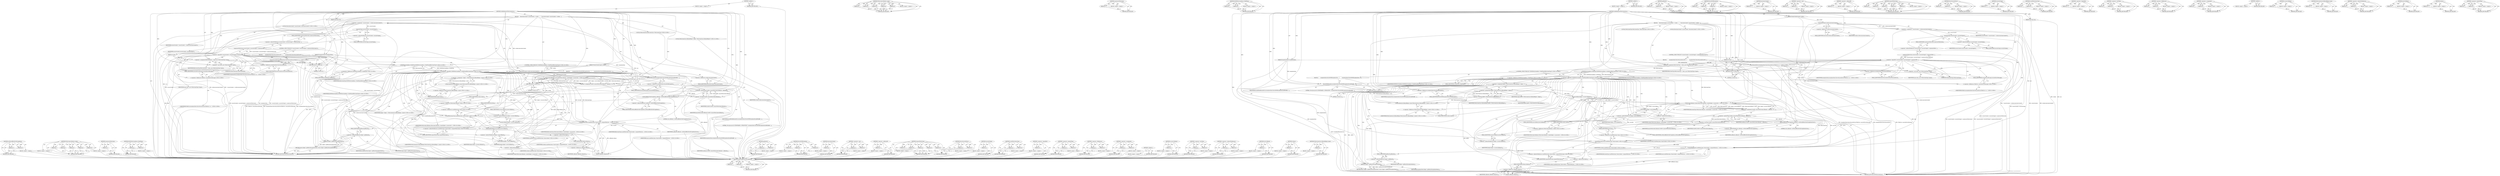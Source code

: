 digraph "FileSystemSyncCallbackHelper.create" {
vulnerable_239 [label=<(METHOD,setShouldBlockUntilCompletion)>];
vulnerable_240 [label=<(PARAM,p1)>];
vulnerable_241 [label=<(PARAM,p2)>];
vulnerable_242 [label=<(BLOCK,&lt;empty&gt;,&lt;empty&gt;)>];
vulnerable_243 [label=<(METHOD_RETURN,ANY)>];
vulnerable_219 [label=<(METHOD,FileSystemCallbacks.create)>];
vulnerable_220 [label=<(PARAM,p1)>];
vulnerable_221 [label=<(PARAM,p2)>];
vulnerable_222 [label=<(PARAM,p3)>];
vulnerable_223 [label=<(PARAM,p4)>];
vulnerable_224 [label=<(PARAM,p5)>];
vulnerable_225 [label=<(BLOCK,&lt;empty&gt;,&lt;empty&gt;)>];
vulnerable_226 [label=<(METHOD_RETURN,ANY)>];
vulnerable_171 [label=<(METHOD,canAccessFileSystem)>];
vulnerable_172 [label=<(PARAM,p1)>];
vulnerable_173 [label=<(BLOCK,&lt;empty&gt;,&lt;empty&gt;)>];
vulnerable_174 [label=<(METHOD_RETURN,ANY)>];
vulnerable_194 [label=<(METHOD,DOMFileSystemBase.isValidType)>];
vulnerable_195 [label=<(PARAM,p1)>];
vulnerable_196 [label=<(PARAM,p2)>];
vulnerable_197 [label=<(BLOCK,&lt;empty&gt;,&lt;empty&gt;)>];
vulnerable_198 [label=<(METHOD_RETURN,ANY)>];
vulnerable_6 [label=<(METHOD,&lt;global&gt;)<SUB>1</SUB>>];
vulnerable_7 [label=<(BLOCK,&lt;empty&gt;,&lt;empty&gt;)<SUB>1</SUB>>];
vulnerable_8 [label=<(METHOD,webkitRequestFileSystemSync)<SUB>1</SUB>>];
vulnerable_9 [label=<(PARAM,WorkerGlobalScope&amp; worker)<SUB>1</SUB>>];
vulnerable_10 [label=<(PARAM,int type)<SUB>1</SUB>>];
vulnerable_11 [label=<(PARAM,long long size)<SUB>1</SUB>>];
vulnerable_12 [label=<(PARAM,ExceptionState&amp; exceptionState)<SUB>1</SUB>>];
vulnerable_13 [label=<(BLOCK,{
    ExecutionContext* secureContext = worker....,{
    ExecutionContext* secureContext = worker....)<SUB>2</SUB>>];
vulnerable_14 [label="<(LOCAL,ExecutionContext* secureContext: ExecutionContext*)<SUB>3</SUB>>"];
vulnerable_15 [label=<(&lt;operator&gt;.assignment,* secureContext = worker.executionContext())<SUB>3</SUB>>];
vulnerable_16 [label=<(IDENTIFIER,secureContext,* secureContext = worker.executionContext())<SUB>3</SUB>>];
vulnerable_17 [label=<(executionContext,worker.executionContext())<SUB>3</SUB>>];
vulnerable_18 [label=<(&lt;operator&gt;.fieldAccess,worker.executionContext)<SUB>3</SUB>>];
vulnerable_19 [label=<(IDENTIFIER,worker,worker.executionContext())<SUB>3</SUB>>];
vulnerable_20 [label=<(FIELD_IDENTIFIER,executionContext,executionContext)<SUB>3</SUB>>];
vulnerable_21 [label=<(CONTROL_STRUCTURE,IF,if (!secureContext-&gt;securityOrigin()-&gt;canAccessFileSystem()))<SUB>4</SUB>>];
vulnerable_22 [label=<(&lt;operator&gt;.logicalNot,!secureContext-&gt;securityOrigin()-&gt;canAccessFile...)<SUB>4</SUB>>];
vulnerable_23 [label=<(canAccessFileSystem,secureContext-&gt;securityOrigin()-&gt;canAccessFileS...)<SUB>4</SUB>>];
vulnerable_24 [label=<(&lt;operator&gt;.indirectFieldAccess,secureContext-&gt;securityOrigin()-&gt;canAccessFileS...)<SUB>4</SUB>>];
vulnerable_25 [label=<(securityOrigin,secureContext-&gt;securityOrigin())<SUB>4</SUB>>];
vulnerable_26 [label=<(&lt;operator&gt;.indirectFieldAccess,secureContext-&gt;securityOrigin)<SUB>4</SUB>>];
vulnerable_27 [label=<(IDENTIFIER,secureContext,secureContext-&gt;securityOrigin())<SUB>4</SUB>>];
vulnerable_28 [label=<(FIELD_IDENTIFIER,securityOrigin,securityOrigin)<SUB>4</SUB>>];
vulnerable_29 [label=<(FIELD_IDENTIFIER,canAccessFileSystem,canAccessFileSystem)<SUB>4</SUB>>];
vulnerable_30 [label=<(BLOCK,{
        exceptionState.throwSecurityError(Fil...,{
        exceptionState.throwSecurityError(Fil...)<SUB>4</SUB>>];
vulnerable_31 [label="<(throwSecurityError,exceptionState.throwSecurityError(FileError::se...)<SUB>5</SUB>>"];
vulnerable_32 [label=<(&lt;operator&gt;.fieldAccess,exceptionState.throwSecurityError)<SUB>5</SUB>>];
vulnerable_33 [label="<(IDENTIFIER,exceptionState,exceptionState.throwSecurityError(FileError::se...)<SUB>5</SUB>>"];
vulnerable_34 [label=<(FIELD_IDENTIFIER,throwSecurityError,throwSecurityError)<SUB>5</SUB>>];
vulnerable_35 [label="<(&lt;operator&gt;.fieldAccess,FileError::securityErrorMessage)<SUB>5</SUB>>"];
vulnerable_36 [label="<(IDENTIFIER,FileError,exceptionState.throwSecurityError(FileError::se...)<SUB>5</SUB>>"];
vulnerable_37 [label=<(FIELD_IDENTIFIER,securityErrorMessage,securityErrorMessage)<SUB>5</SUB>>];
vulnerable_38 [label=<(RETURN,return 0;,return 0;)<SUB>6</SUB>>];
vulnerable_39 [label=<(LITERAL,0,return 0;)<SUB>6</SUB>>];
vulnerable_40 [label="<(LOCAL,FileSystemType fileSystemType: FileSystemType)<SUB>9</SUB>>"];
vulnerable_41 [label=<(&lt;operator&gt;.assignment,fileSystemType = static_cast&lt;FileSystemType&gt;(type))<SUB>9</SUB>>];
vulnerable_42 [label=<(IDENTIFIER,fileSystemType,fileSystemType = static_cast&lt;FileSystemType&gt;(type))<SUB>9</SUB>>];
vulnerable_43 [label=<(&lt;operator&gt;.cast,static_cast&lt;FileSystemType&gt;(type))<SUB>9</SUB>>];
vulnerable_44 [label=<(UNKNOWN,FileSystemType,FileSystemType)<SUB>9</SUB>>];
vulnerable_45 [label=<(IDENTIFIER,type,static_cast&lt;FileSystemType&gt;(type))<SUB>9</SUB>>];
vulnerable_46 [label="<(CONTROL_STRUCTURE,IF,if (!DOMFileSystemBase::isValidType(fileSystemType)))<SUB>10</SUB>>"];
vulnerable_47 [label="<(&lt;operator&gt;.logicalNot,!DOMFileSystemBase::isValidType(fileSystemType))<SUB>10</SUB>>"];
vulnerable_48 [label="<(DOMFileSystemBase.isValidType,DOMFileSystemBase::isValidType(fileSystemType))<SUB>10</SUB>>"];
vulnerable_49 [label="<(&lt;operator&gt;.fieldAccess,DOMFileSystemBase::isValidType)<SUB>10</SUB>>"];
vulnerable_50 [label="<(IDENTIFIER,DOMFileSystemBase,DOMFileSystemBase::isValidType(fileSystemType))<SUB>10</SUB>>"];
vulnerable_51 [label=<(FIELD_IDENTIFIER,isValidType,isValidType)<SUB>10</SUB>>];
vulnerable_52 [label="<(IDENTIFIER,fileSystemType,DOMFileSystemBase::isValidType(fileSystemType))<SUB>10</SUB>>"];
vulnerable_53 [label=<(BLOCK,{
        exceptionState.throwDOMException(Inva...,{
        exceptionState.throwDOMException(Inva...)<SUB>10</SUB>>];
vulnerable_54 [label=<(throwDOMException,exceptionState.throwDOMException(InvalidModific...)<SUB>11</SUB>>];
vulnerable_55 [label=<(&lt;operator&gt;.fieldAccess,exceptionState.throwDOMException)<SUB>11</SUB>>];
vulnerable_56 [label=<(IDENTIFIER,exceptionState,exceptionState.throwDOMException(InvalidModific...)<SUB>11</SUB>>];
vulnerable_57 [label=<(FIELD_IDENTIFIER,throwDOMException,throwDOMException)<SUB>11</SUB>>];
vulnerable_58 [label=<(IDENTIFIER,InvalidModificationError,exceptionState.throwDOMException(InvalidModific...)<SUB>11</SUB>>];
vulnerable_59 [label=<(LITERAL,&quot;the type must be TEMPORARY or PERSISTENT.&quot;,exceptionState.throwDOMException(InvalidModific...)<SUB>11</SUB>>];
vulnerable_60 [label=<(RETURN,return 0;,return 0;)<SUB>12</SUB>>];
vulnerable_61 [label=<(LITERAL,0,return 0;)<SUB>12</SUB>>];
vulnerable_62 [label=<(&lt;operator&gt;.assignment,RefPtr&lt;FileSystemSyncCallbackHelper&gt; helper = F...)<SUB>15</SUB>>];
vulnerable_63 [label=<(&lt;operator&gt;.greaterThan,RefPtr&lt;FileSystemSyncCallbackHelper&gt; helper)<SUB>15</SUB>>];
vulnerable_64 [label=<(&lt;operator&gt;.lessThan,RefPtr&lt;FileSystemSyncCallbackHelper)<SUB>15</SUB>>];
vulnerable_65 [label=<(IDENTIFIER,RefPtr,RefPtr&lt;FileSystemSyncCallbackHelper)<SUB>15</SUB>>];
vulnerable_66 [label=<(IDENTIFIER,FileSystemSyncCallbackHelper,RefPtr&lt;FileSystemSyncCallbackHelper)<SUB>15</SUB>>];
vulnerable_67 [label=<(IDENTIFIER,helper,RefPtr&lt;FileSystemSyncCallbackHelper&gt; helper)<SUB>15</SUB>>];
vulnerable_68 [label="<(FileSystemSyncCallbackHelper.create,FileSystemSyncCallbackHelper::create())<SUB>15</SUB>>"];
vulnerable_69 [label="<(&lt;operator&gt;.fieldAccess,FileSystemSyncCallbackHelper::create)<SUB>15</SUB>>"];
vulnerable_70 [label="<(IDENTIFIER,FileSystemSyncCallbackHelper,FileSystemSyncCallbackHelper::create())<SUB>15</SUB>>"];
vulnerable_71 [label=<(FIELD_IDENTIFIER,create,create)<SUB>15</SUB>>];
vulnerable_72 [label=<(&lt;operator&gt;.assignment,OwnPtr&lt;AsyncFileSystemCallbacks&gt; callbacks = Fi...)<SUB>16</SUB>>];
vulnerable_73 [label=<(&lt;operator&gt;.greaterThan,OwnPtr&lt;AsyncFileSystemCallbacks&gt; callbacks)<SUB>16</SUB>>];
vulnerable_74 [label=<(&lt;operator&gt;.lessThan,OwnPtr&lt;AsyncFileSystemCallbacks)<SUB>16</SUB>>];
vulnerable_75 [label=<(IDENTIFIER,OwnPtr,OwnPtr&lt;AsyncFileSystemCallbacks)<SUB>16</SUB>>];
vulnerable_76 [label=<(IDENTIFIER,AsyncFileSystemCallbacks,OwnPtr&lt;AsyncFileSystemCallbacks)<SUB>16</SUB>>];
vulnerable_77 [label=<(IDENTIFIER,callbacks,OwnPtr&lt;AsyncFileSystemCallbacks&gt; callbacks)<SUB>16</SUB>>];
vulnerable_78 [label="<(FileSystemCallbacks.create,FileSystemCallbacks::create(helper-&gt;successCall...)<SUB>16</SUB>>"];
vulnerable_79 [label="<(&lt;operator&gt;.fieldAccess,FileSystemCallbacks::create)<SUB>16</SUB>>"];
vulnerable_80 [label="<(IDENTIFIER,FileSystemCallbacks,FileSystemCallbacks::create(helper-&gt;successCall...)<SUB>16</SUB>>"];
vulnerable_81 [label=<(FIELD_IDENTIFIER,create,create)<SUB>16</SUB>>];
vulnerable_82 [label=<(successCallback,helper-&gt;successCallback())<SUB>16</SUB>>];
vulnerable_83 [label=<(&lt;operator&gt;.indirectFieldAccess,helper-&gt;successCallback)<SUB>16</SUB>>];
vulnerable_84 [label=<(IDENTIFIER,helper,helper-&gt;successCallback())<SUB>16</SUB>>];
vulnerable_85 [label=<(FIELD_IDENTIFIER,successCallback,successCallback)<SUB>16</SUB>>];
vulnerable_86 [label=<(errorCallback,helper-&gt;errorCallback())<SUB>16</SUB>>];
vulnerable_87 [label=<(&lt;operator&gt;.indirectFieldAccess,helper-&gt;errorCallback)<SUB>16</SUB>>];
vulnerable_88 [label=<(IDENTIFIER,helper,helper-&gt;errorCallback())<SUB>16</SUB>>];
vulnerable_89 [label=<(FIELD_IDENTIFIER,errorCallback,errorCallback)<SUB>16</SUB>>];
vulnerable_90 [label=<(&lt;operator&gt;.addressOf,&amp;worker)<SUB>16</SUB>>];
vulnerable_91 [label="<(IDENTIFIER,worker,FileSystemCallbacks::create(helper-&gt;successCall...)<SUB>16</SUB>>"];
vulnerable_92 [label="<(IDENTIFIER,fileSystemType,FileSystemCallbacks::create(helper-&gt;successCall...)<SUB>16</SUB>>"];
vulnerable_93 [label=<(setShouldBlockUntilCompletion,callbacks-&gt;setShouldBlockUntilCompletion(true))<SUB>17</SUB>>];
vulnerable_94 [label=<(&lt;operator&gt;.indirectFieldAccess,callbacks-&gt;setShouldBlockUntilCompletion)<SUB>17</SUB>>];
vulnerable_95 [label=<(IDENTIFIER,callbacks,callbacks-&gt;setShouldBlockUntilCompletion(true))<SUB>17</SUB>>];
vulnerable_96 [label=<(FIELD_IDENTIFIER,setShouldBlockUntilCompletion,setShouldBlockUntilCompletion)<SUB>17</SUB>>];
vulnerable_97 [label=<(LITERAL,true,callbacks-&gt;setShouldBlockUntilCompletion(true))<SUB>17</SUB>>];
vulnerable_98 [label="<(requestFileSystem,LocalFileSystem::from(worker)-&gt;requestFileSyste...)<SUB>19</SUB>>"];
vulnerable_99 [label="<(&lt;operator&gt;.indirectFieldAccess,LocalFileSystem::from(worker)-&gt;requestFileSystem)<SUB>19</SUB>>"];
vulnerable_100 [label="<(LocalFileSystem.from,LocalFileSystem::from(worker))<SUB>19</SUB>>"];
vulnerable_101 [label="<(&lt;operator&gt;.fieldAccess,LocalFileSystem::from)<SUB>19</SUB>>"];
vulnerable_102 [label="<(IDENTIFIER,LocalFileSystem,LocalFileSystem::from(worker))<SUB>19</SUB>>"];
vulnerable_103 [label=<(FIELD_IDENTIFIER,from,from)<SUB>19</SUB>>];
vulnerable_104 [label="<(IDENTIFIER,worker,LocalFileSystem::from(worker))<SUB>19</SUB>>"];
vulnerable_105 [label=<(FIELD_IDENTIFIER,requestFileSystem,requestFileSystem)<SUB>19</SUB>>];
vulnerable_106 [label=<(&lt;operator&gt;.addressOf,&amp;worker)<SUB>19</SUB>>];
vulnerable_107 [label="<(IDENTIFIER,worker,LocalFileSystem::from(worker)-&gt;requestFileSyste...)<SUB>19</SUB>>"];
vulnerable_108 [label="<(IDENTIFIER,fileSystemType,LocalFileSystem::from(worker)-&gt;requestFileSyste...)<SUB>19</SUB>>"];
vulnerable_109 [label="<(IDENTIFIER,size,LocalFileSystem::from(worker)-&gt;requestFileSyste...)<SUB>19</SUB>>"];
vulnerable_110 [label=<(release,callbacks.release())<SUB>19</SUB>>];
vulnerable_111 [label=<(&lt;operator&gt;.fieldAccess,callbacks.release)<SUB>19</SUB>>];
vulnerable_112 [label=<(IDENTIFIER,callbacks,callbacks.release())<SUB>19</SUB>>];
vulnerable_113 [label=<(FIELD_IDENTIFIER,release,release)<SUB>19</SUB>>];
vulnerable_114 [label=<(RETURN,return helper-&gt;getResult(exceptionState);,return helper-&gt;getResult(exceptionState);)<SUB>20</SUB>>];
vulnerable_115 [label=<(getResult,helper-&gt;getResult(exceptionState))<SUB>20</SUB>>];
vulnerable_116 [label=<(&lt;operator&gt;.indirectFieldAccess,helper-&gt;getResult)<SUB>20</SUB>>];
vulnerable_117 [label=<(IDENTIFIER,helper,helper-&gt;getResult(exceptionState))<SUB>20</SUB>>];
vulnerable_118 [label=<(FIELD_IDENTIFIER,getResult,getResult)<SUB>20</SUB>>];
vulnerable_119 [label=<(IDENTIFIER,exceptionState,helper-&gt;getResult(exceptionState))<SUB>20</SUB>>];
vulnerable_120 [label=<(METHOD_RETURN,DOMFileSystemSync)<SUB>1</SUB>>];
vulnerable_122 [label=<(METHOD_RETURN,ANY)<SUB>1</SUB>>];
vulnerable_261 [label=<(METHOD,getResult)>];
vulnerable_262 [label=<(PARAM,p1)>];
vulnerable_263 [label=<(PARAM,p2)>];
vulnerable_264 [label=<(BLOCK,&lt;empty&gt;,&lt;empty&gt;)>];
vulnerable_265 [label=<(METHOD_RETURN,ANY)>];
vulnerable_199 [label=<(METHOD,throwDOMException)>];
vulnerable_200 [label=<(PARAM,p1)>];
vulnerable_201 [label=<(PARAM,p2)>];
vulnerable_202 [label=<(PARAM,p3)>];
vulnerable_203 [label=<(BLOCK,&lt;empty&gt;,&lt;empty&gt;)>];
vulnerable_204 [label=<(METHOD_RETURN,ANY)>];
vulnerable_158 [label=<(METHOD,executionContext)>];
vulnerable_159 [label=<(PARAM,p1)>];
vulnerable_160 [label=<(BLOCK,&lt;empty&gt;,&lt;empty&gt;)>];
vulnerable_161 [label=<(METHOD_RETURN,ANY)>];
vulnerable_189 [label=<(METHOD,&lt;operator&gt;.cast)>];
vulnerable_190 [label=<(PARAM,p1)>];
vulnerable_191 [label=<(PARAM,p2)>];
vulnerable_192 [label=<(BLOCK,&lt;empty&gt;,&lt;empty&gt;)>];
vulnerable_193 [label=<(METHOD_RETURN,ANY)>];
vulnerable_235 [label=<(METHOD,&lt;operator&gt;.addressOf)>];
vulnerable_236 [label=<(PARAM,p1)>];
vulnerable_237 [label=<(BLOCK,&lt;empty&gt;,&lt;empty&gt;)>];
vulnerable_238 [label=<(METHOD_RETURN,ANY)>];
vulnerable_244 [label=<(METHOD,requestFileSystem)>];
vulnerable_245 [label=<(PARAM,p1)>];
vulnerable_246 [label=<(PARAM,p2)>];
vulnerable_247 [label=<(PARAM,p3)>];
vulnerable_248 [label=<(PARAM,p4)>];
vulnerable_249 [label=<(PARAM,p5)>];
vulnerable_250 [label=<(BLOCK,&lt;empty&gt;,&lt;empty&gt;)>];
vulnerable_251 [label=<(METHOD_RETURN,ANY)>];
vulnerable_184 [label=<(METHOD,throwSecurityError)>];
vulnerable_185 [label=<(PARAM,p1)>];
vulnerable_186 [label=<(PARAM,p2)>];
vulnerable_187 [label=<(BLOCK,&lt;empty&gt;,&lt;empty&gt;)>];
vulnerable_188 [label=<(METHOD_RETURN,ANY)>];
vulnerable_180 [label=<(METHOD,securityOrigin)>];
vulnerable_181 [label=<(PARAM,p1)>];
vulnerable_182 [label=<(BLOCK,&lt;empty&gt;,&lt;empty&gt;)>];
vulnerable_183 [label=<(METHOD_RETURN,ANY)>];
vulnerable_252 [label=<(METHOD,LocalFileSystem.from)>];
vulnerable_253 [label=<(PARAM,p1)>];
vulnerable_254 [label=<(PARAM,p2)>];
vulnerable_255 [label=<(BLOCK,&lt;empty&gt;,&lt;empty&gt;)>];
vulnerable_256 [label=<(METHOD_RETURN,ANY)>];
vulnerable_167 [label=<(METHOD,&lt;operator&gt;.logicalNot)>];
vulnerable_168 [label=<(PARAM,p1)>];
vulnerable_169 [label=<(BLOCK,&lt;empty&gt;,&lt;empty&gt;)>];
vulnerable_170 [label=<(METHOD_RETURN,ANY)>];
vulnerable_210 [label=<(METHOD,&lt;operator&gt;.lessThan)>];
vulnerable_211 [label=<(PARAM,p1)>];
vulnerable_212 [label=<(PARAM,p2)>];
vulnerable_213 [label=<(BLOCK,&lt;empty&gt;,&lt;empty&gt;)>];
vulnerable_214 [label=<(METHOD_RETURN,ANY)>];
vulnerable_162 [label=<(METHOD,&lt;operator&gt;.fieldAccess)>];
vulnerable_163 [label=<(PARAM,p1)>];
vulnerable_164 [label=<(PARAM,p2)>];
vulnerable_165 [label=<(BLOCK,&lt;empty&gt;,&lt;empty&gt;)>];
vulnerable_166 [label=<(METHOD_RETURN,ANY)>];
vulnerable_153 [label=<(METHOD,&lt;operator&gt;.assignment)>];
vulnerable_154 [label=<(PARAM,p1)>];
vulnerable_155 [label=<(PARAM,p2)>];
vulnerable_156 [label=<(BLOCK,&lt;empty&gt;,&lt;empty&gt;)>];
vulnerable_157 [label=<(METHOD_RETURN,ANY)>];
vulnerable_147 [label=<(METHOD,&lt;global&gt;)<SUB>1</SUB>>];
vulnerable_148 [label=<(BLOCK,&lt;empty&gt;,&lt;empty&gt;)>];
vulnerable_149 [label=<(METHOD_RETURN,ANY)>];
vulnerable_227 [label=<(METHOD,successCallback)>];
vulnerable_228 [label=<(PARAM,p1)>];
vulnerable_229 [label=<(BLOCK,&lt;empty&gt;,&lt;empty&gt;)>];
vulnerable_230 [label=<(METHOD_RETURN,ANY)>];
vulnerable_215 [label=<(METHOD,FileSystemSyncCallbackHelper.create)>];
vulnerable_216 [label=<(PARAM,p1)>];
vulnerable_217 [label=<(BLOCK,&lt;empty&gt;,&lt;empty&gt;)>];
vulnerable_218 [label=<(METHOD_RETURN,ANY)>];
vulnerable_175 [label=<(METHOD,&lt;operator&gt;.indirectFieldAccess)>];
vulnerable_176 [label=<(PARAM,p1)>];
vulnerable_177 [label=<(PARAM,p2)>];
vulnerable_178 [label=<(BLOCK,&lt;empty&gt;,&lt;empty&gt;)>];
vulnerable_179 [label=<(METHOD_RETURN,ANY)>];
vulnerable_231 [label=<(METHOD,errorCallback)>];
vulnerable_232 [label=<(PARAM,p1)>];
vulnerable_233 [label=<(BLOCK,&lt;empty&gt;,&lt;empty&gt;)>];
vulnerable_234 [label=<(METHOD_RETURN,ANY)>];
vulnerable_257 [label=<(METHOD,release)>];
vulnerable_258 [label=<(PARAM,p1)>];
vulnerable_259 [label=<(BLOCK,&lt;empty&gt;,&lt;empty&gt;)>];
vulnerable_260 [label=<(METHOD_RETURN,ANY)>];
vulnerable_205 [label=<(METHOD,&lt;operator&gt;.greaterThan)>];
vulnerable_206 [label=<(PARAM,p1)>];
vulnerable_207 [label=<(PARAM,p2)>];
vulnerable_208 [label=<(BLOCK,&lt;empty&gt;,&lt;empty&gt;)>];
vulnerable_209 [label=<(METHOD_RETURN,ANY)>];
fixed_238 [label=<(METHOD,setShouldBlockUntilCompletion)>];
fixed_239 [label=<(PARAM,p1)>];
fixed_240 [label=<(PARAM,p2)>];
fixed_241 [label=<(BLOCK,&lt;empty&gt;,&lt;empty&gt;)>];
fixed_242 [label=<(METHOD_RETURN,ANY)>];
fixed_218 [label=<(METHOD,FileSystemCallbacks.create)>];
fixed_219 [label=<(PARAM,p1)>];
fixed_220 [label=<(PARAM,p2)>];
fixed_221 [label=<(PARAM,p3)>];
fixed_222 [label=<(PARAM,p4)>];
fixed_223 [label=<(PARAM,p5)>];
fixed_224 [label=<(BLOCK,&lt;empty&gt;,&lt;empty&gt;)>];
fixed_225 [label=<(METHOD_RETURN,ANY)>];
fixed_170 [label=<(METHOD,canAccessFileSystem)>];
fixed_171 [label=<(PARAM,p1)>];
fixed_172 [label=<(BLOCK,&lt;empty&gt;,&lt;empty&gt;)>];
fixed_173 [label=<(METHOD_RETURN,ANY)>];
fixed_193 [label=<(METHOD,DOMFileSystemBase.isValidType)>];
fixed_194 [label=<(PARAM,p1)>];
fixed_195 [label=<(PARAM,p2)>];
fixed_196 [label=<(BLOCK,&lt;empty&gt;,&lt;empty&gt;)>];
fixed_197 [label=<(METHOD_RETURN,ANY)>];
fixed_6 [label=<(METHOD,&lt;global&gt;)<SUB>1</SUB>>];
fixed_7 [label=<(BLOCK,&lt;empty&gt;,&lt;empty&gt;)<SUB>1</SUB>>];
fixed_8 [label=<(METHOD,webkitRequestFileSystemSync)<SUB>1</SUB>>];
fixed_9 [label=<(PARAM,WorkerGlobalScope&amp; worker)<SUB>1</SUB>>];
fixed_10 [label=<(PARAM,int type)<SUB>1</SUB>>];
fixed_11 [label=<(PARAM,long long size)<SUB>1</SUB>>];
fixed_12 [label=<(PARAM,ExceptionState&amp; exceptionState)<SUB>1</SUB>>];
fixed_13 [label=<(BLOCK,{
    ExecutionContext* secureContext = worker....,{
    ExecutionContext* secureContext = worker....)<SUB>2</SUB>>];
fixed_14 [label="<(LOCAL,ExecutionContext* secureContext: ExecutionContext*)<SUB>3</SUB>>"];
fixed_15 [label=<(&lt;operator&gt;.assignment,* secureContext = worker.executionContext())<SUB>3</SUB>>];
fixed_16 [label=<(IDENTIFIER,secureContext,* secureContext = worker.executionContext())<SUB>3</SUB>>];
fixed_17 [label=<(executionContext,worker.executionContext())<SUB>3</SUB>>];
fixed_18 [label=<(&lt;operator&gt;.fieldAccess,worker.executionContext)<SUB>3</SUB>>];
fixed_19 [label=<(IDENTIFIER,worker,worker.executionContext())<SUB>3</SUB>>];
fixed_20 [label=<(FIELD_IDENTIFIER,executionContext,executionContext)<SUB>3</SUB>>];
fixed_21 [label=<(CONTROL_STRUCTURE,IF,if (!secureContext-&gt;securityOrigin()-&gt;canAccessFileSystem()))<SUB>4</SUB>>];
fixed_22 [label=<(&lt;operator&gt;.logicalNot,!secureContext-&gt;securityOrigin()-&gt;canAccessFile...)<SUB>4</SUB>>];
fixed_23 [label=<(canAccessFileSystem,secureContext-&gt;securityOrigin()-&gt;canAccessFileS...)<SUB>4</SUB>>];
fixed_24 [label=<(&lt;operator&gt;.indirectFieldAccess,secureContext-&gt;securityOrigin()-&gt;canAccessFileS...)<SUB>4</SUB>>];
fixed_25 [label=<(securityOrigin,secureContext-&gt;securityOrigin())<SUB>4</SUB>>];
fixed_26 [label=<(&lt;operator&gt;.indirectFieldAccess,secureContext-&gt;securityOrigin)<SUB>4</SUB>>];
fixed_27 [label=<(IDENTIFIER,secureContext,secureContext-&gt;securityOrigin())<SUB>4</SUB>>];
fixed_28 [label=<(FIELD_IDENTIFIER,securityOrigin,securityOrigin)<SUB>4</SUB>>];
fixed_29 [label=<(FIELD_IDENTIFIER,canAccessFileSystem,canAccessFileSystem)<SUB>4</SUB>>];
fixed_30 [label=<(BLOCK,{
        exceptionState.throwSecurityError(Fil...,{
        exceptionState.throwSecurityError(Fil...)<SUB>4</SUB>>];
fixed_31 [label="<(throwSecurityError,exceptionState.throwSecurityError(FileError::se...)<SUB>5</SUB>>"];
fixed_32 [label=<(&lt;operator&gt;.fieldAccess,exceptionState.throwSecurityError)<SUB>5</SUB>>];
fixed_33 [label="<(IDENTIFIER,exceptionState,exceptionState.throwSecurityError(FileError::se...)<SUB>5</SUB>>"];
fixed_34 [label=<(FIELD_IDENTIFIER,throwSecurityError,throwSecurityError)<SUB>5</SUB>>];
fixed_35 [label="<(&lt;operator&gt;.fieldAccess,FileError::securityErrorMessage)<SUB>5</SUB>>"];
fixed_36 [label="<(IDENTIFIER,FileError,exceptionState.throwSecurityError(FileError::se...)<SUB>5</SUB>>"];
fixed_37 [label=<(FIELD_IDENTIFIER,securityErrorMessage,securityErrorMessage)<SUB>5</SUB>>];
fixed_38 [label=<(RETURN,return 0;,return 0;)<SUB>6</SUB>>];
fixed_39 [label=<(LITERAL,0,return 0;)<SUB>6</SUB>>];
fixed_40 [label="<(LOCAL,FileSystemType fileSystemType: FileSystemType)<SUB>9</SUB>>"];
fixed_41 [label=<(&lt;operator&gt;.assignment,fileSystemType = static_cast&lt;FileSystemType&gt;(type))<SUB>9</SUB>>];
fixed_42 [label=<(IDENTIFIER,fileSystemType,fileSystemType = static_cast&lt;FileSystemType&gt;(type))<SUB>9</SUB>>];
fixed_43 [label=<(&lt;operator&gt;.cast,static_cast&lt;FileSystemType&gt;(type))<SUB>9</SUB>>];
fixed_44 [label=<(UNKNOWN,FileSystemType,FileSystemType)<SUB>9</SUB>>];
fixed_45 [label=<(IDENTIFIER,type,static_cast&lt;FileSystemType&gt;(type))<SUB>9</SUB>>];
fixed_46 [label="<(CONTROL_STRUCTURE,IF,if (!DOMFileSystemBase::isValidType(fileSystemType)))<SUB>10</SUB>>"];
fixed_47 [label="<(&lt;operator&gt;.logicalNot,!DOMFileSystemBase::isValidType(fileSystemType))<SUB>10</SUB>>"];
fixed_48 [label="<(DOMFileSystemBase.isValidType,DOMFileSystemBase::isValidType(fileSystemType))<SUB>10</SUB>>"];
fixed_49 [label="<(&lt;operator&gt;.fieldAccess,DOMFileSystemBase::isValidType)<SUB>10</SUB>>"];
fixed_50 [label="<(IDENTIFIER,DOMFileSystemBase,DOMFileSystemBase::isValidType(fileSystemType))<SUB>10</SUB>>"];
fixed_51 [label=<(FIELD_IDENTIFIER,isValidType,isValidType)<SUB>10</SUB>>];
fixed_52 [label="<(IDENTIFIER,fileSystemType,DOMFileSystemBase::isValidType(fileSystemType))<SUB>10</SUB>>"];
fixed_53 [label=<(BLOCK,{
        exceptionState.throwDOMException(Inva...,{
        exceptionState.throwDOMException(Inva...)<SUB>10</SUB>>];
fixed_54 [label=<(throwDOMException,exceptionState.throwDOMException(InvalidModific...)<SUB>11</SUB>>];
fixed_55 [label=<(&lt;operator&gt;.fieldAccess,exceptionState.throwDOMException)<SUB>11</SUB>>];
fixed_56 [label=<(IDENTIFIER,exceptionState,exceptionState.throwDOMException(InvalidModific...)<SUB>11</SUB>>];
fixed_57 [label=<(FIELD_IDENTIFIER,throwDOMException,throwDOMException)<SUB>11</SUB>>];
fixed_58 [label=<(IDENTIFIER,InvalidModificationError,exceptionState.throwDOMException(InvalidModific...)<SUB>11</SUB>>];
fixed_59 [label=<(LITERAL,&quot;the type must be TEMPORARY or PERSISTENT.&quot;,exceptionState.throwDOMException(InvalidModific...)<SUB>11</SUB>>];
fixed_60 [label=<(RETURN,return 0;,return 0;)<SUB>12</SUB>>];
fixed_61 [label=<(LITERAL,0,return 0;)<SUB>12</SUB>>];
fixed_62 [label="<(LOCAL,FileSystemSyncCallbackHelper* helper: FileSystemSyncCallbackHelper*)<SUB>15</SUB>>"];
fixed_63 [label="<(&lt;operator&gt;.assignment,* helper = FileSystemSyncCallbackHelper::create())<SUB>15</SUB>>"];
fixed_64 [label="<(IDENTIFIER,helper,* helper = FileSystemSyncCallbackHelper::create())<SUB>15</SUB>>"];
fixed_65 [label="<(FileSystemSyncCallbackHelper.create,FileSystemSyncCallbackHelper::create())<SUB>15</SUB>>"];
fixed_66 [label="<(&lt;operator&gt;.fieldAccess,FileSystemSyncCallbackHelper::create)<SUB>15</SUB>>"];
fixed_67 [label="<(IDENTIFIER,FileSystemSyncCallbackHelper,FileSystemSyncCallbackHelper::create())<SUB>15</SUB>>"];
fixed_68 [label=<(FIELD_IDENTIFIER,create,create)<SUB>15</SUB>>];
fixed_69 [label=<(&lt;operator&gt;.assignment,OwnPtr&lt;AsyncFileSystemCallbacks&gt; callbacks = Fi...)<SUB>16</SUB>>];
fixed_70 [label=<(&lt;operator&gt;.greaterThan,OwnPtr&lt;AsyncFileSystemCallbacks&gt; callbacks)<SUB>16</SUB>>];
fixed_71 [label=<(&lt;operator&gt;.lessThan,OwnPtr&lt;AsyncFileSystemCallbacks)<SUB>16</SUB>>];
fixed_72 [label=<(IDENTIFIER,OwnPtr,OwnPtr&lt;AsyncFileSystemCallbacks)<SUB>16</SUB>>];
fixed_73 [label=<(IDENTIFIER,AsyncFileSystemCallbacks,OwnPtr&lt;AsyncFileSystemCallbacks)<SUB>16</SUB>>];
fixed_74 [label=<(IDENTIFIER,callbacks,OwnPtr&lt;AsyncFileSystemCallbacks&gt; callbacks)<SUB>16</SUB>>];
fixed_75 [label="<(FileSystemCallbacks.create,FileSystemCallbacks::create(helper-&gt;successCall...)<SUB>16</SUB>>"];
fixed_76 [label="<(&lt;operator&gt;.fieldAccess,FileSystemCallbacks::create)<SUB>16</SUB>>"];
fixed_77 [label="<(IDENTIFIER,FileSystemCallbacks,FileSystemCallbacks::create(helper-&gt;successCall...)<SUB>16</SUB>>"];
fixed_78 [label=<(FIELD_IDENTIFIER,create,create)<SUB>16</SUB>>];
fixed_79 [label=<(successCallback,helper-&gt;successCallback())<SUB>16</SUB>>];
fixed_80 [label=<(&lt;operator&gt;.indirectFieldAccess,helper-&gt;successCallback)<SUB>16</SUB>>];
fixed_81 [label=<(IDENTIFIER,helper,helper-&gt;successCallback())<SUB>16</SUB>>];
fixed_82 [label=<(FIELD_IDENTIFIER,successCallback,successCallback)<SUB>16</SUB>>];
fixed_83 [label=<(errorCallback,helper-&gt;errorCallback())<SUB>16</SUB>>];
fixed_84 [label=<(&lt;operator&gt;.indirectFieldAccess,helper-&gt;errorCallback)<SUB>16</SUB>>];
fixed_85 [label=<(IDENTIFIER,helper,helper-&gt;errorCallback())<SUB>16</SUB>>];
fixed_86 [label=<(FIELD_IDENTIFIER,errorCallback,errorCallback)<SUB>16</SUB>>];
fixed_87 [label=<(&lt;operator&gt;.addressOf,&amp;worker)<SUB>16</SUB>>];
fixed_88 [label="<(IDENTIFIER,worker,FileSystemCallbacks::create(helper-&gt;successCall...)<SUB>16</SUB>>"];
fixed_89 [label="<(IDENTIFIER,fileSystemType,FileSystemCallbacks::create(helper-&gt;successCall...)<SUB>16</SUB>>"];
fixed_90 [label=<(setShouldBlockUntilCompletion,callbacks-&gt;setShouldBlockUntilCompletion(true))<SUB>17</SUB>>];
fixed_91 [label=<(&lt;operator&gt;.indirectFieldAccess,callbacks-&gt;setShouldBlockUntilCompletion)<SUB>17</SUB>>];
fixed_92 [label=<(IDENTIFIER,callbacks,callbacks-&gt;setShouldBlockUntilCompletion(true))<SUB>17</SUB>>];
fixed_93 [label=<(FIELD_IDENTIFIER,setShouldBlockUntilCompletion,setShouldBlockUntilCompletion)<SUB>17</SUB>>];
fixed_94 [label=<(LITERAL,true,callbacks-&gt;setShouldBlockUntilCompletion(true))<SUB>17</SUB>>];
fixed_95 [label="<(requestFileSystem,LocalFileSystem::from(worker)-&gt;requestFileSyste...)<SUB>19</SUB>>"];
fixed_96 [label="<(&lt;operator&gt;.indirectFieldAccess,LocalFileSystem::from(worker)-&gt;requestFileSystem)<SUB>19</SUB>>"];
fixed_97 [label="<(LocalFileSystem.from,LocalFileSystem::from(worker))<SUB>19</SUB>>"];
fixed_98 [label="<(&lt;operator&gt;.fieldAccess,LocalFileSystem::from)<SUB>19</SUB>>"];
fixed_99 [label="<(IDENTIFIER,LocalFileSystem,LocalFileSystem::from(worker))<SUB>19</SUB>>"];
fixed_100 [label=<(FIELD_IDENTIFIER,from,from)<SUB>19</SUB>>];
fixed_101 [label="<(IDENTIFIER,worker,LocalFileSystem::from(worker))<SUB>19</SUB>>"];
fixed_102 [label=<(FIELD_IDENTIFIER,requestFileSystem,requestFileSystem)<SUB>19</SUB>>];
fixed_103 [label=<(&lt;operator&gt;.addressOf,&amp;worker)<SUB>19</SUB>>];
fixed_104 [label="<(IDENTIFIER,worker,LocalFileSystem::from(worker)-&gt;requestFileSyste...)<SUB>19</SUB>>"];
fixed_105 [label="<(IDENTIFIER,fileSystemType,LocalFileSystem::from(worker)-&gt;requestFileSyste...)<SUB>19</SUB>>"];
fixed_106 [label="<(IDENTIFIER,size,LocalFileSystem::from(worker)-&gt;requestFileSyste...)<SUB>19</SUB>>"];
fixed_107 [label=<(release,callbacks.release())<SUB>19</SUB>>];
fixed_108 [label=<(&lt;operator&gt;.fieldAccess,callbacks.release)<SUB>19</SUB>>];
fixed_109 [label=<(IDENTIFIER,callbacks,callbacks.release())<SUB>19</SUB>>];
fixed_110 [label=<(FIELD_IDENTIFIER,release,release)<SUB>19</SUB>>];
fixed_111 [label=<(RETURN,return helper-&gt;getResult(exceptionState);,return helper-&gt;getResult(exceptionState);)<SUB>20</SUB>>];
fixed_112 [label=<(getResult,helper-&gt;getResult(exceptionState))<SUB>20</SUB>>];
fixed_113 [label=<(&lt;operator&gt;.indirectFieldAccess,helper-&gt;getResult)<SUB>20</SUB>>];
fixed_114 [label=<(IDENTIFIER,helper,helper-&gt;getResult(exceptionState))<SUB>20</SUB>>];
fixed_115 [label=<(FIELD_IDENTIFIER,getResult,getResult)<SUB>20</SUB>>];
fixed_116 [label=<(IDENTIFIER,exceptionState,helper-&gt;getResult(exceptionState))<SUB>20</SUB>>];
fixed_117 [label=<(METHOD_RETURN,DOMFileSystemSync)<SUB>1</SUB>>];
fixed_119 [label=<(METHOD_RETURN,ANY)<SUB>1</SUB>>];
fixed_260 [label=<(METHOD,getResult)>];
fixed_261 [label=<(PARAM,p1)>];
fixed_262 [label=<(PARAM,p2)>];
fixed_263 [label=<(BLOCK,&lt;empty&gt;,&lt;empty&gt;)>];
fixed_264 [label=<(METHOD_RETURN,ANY)>];
fixed_198 [label=<(METHOD,throwDOMException)>];
fixed_199 [label=<(PARAM,p1)>];
fixed_200 [label=<(PARAM,p2)>];
fixed_201 [label=<(PARAM,p3)>];
fixed_202 [label=<(BLOCK,&lt;empty&gt;,&lt;empty&gt;)>];
fixed_203 [label=<(METHOD_RETURN,ANY)>];
fixed_157 [label=<(METHOD,executionContext)>];
fixed_158 [label=<(PARAM,p1)>];
fixed_159 [label=<(BLOCK,&lt;empty&gt;,&lt;empty&gt;)>];
fixed_160 [label=<(METHOD_RETURN,ANY)>];
fixed_188 [label=<(METHOD,&lt;operator&gt;.cast)>];
fixed_189 [label=<(PARAM,p1)>];
fixed_190 [label=<(PARAM,p2)>];
fixed_191 [label=<(BLOCK,&lt;empty&gt;,&lt;empty&gt;)>];
fixed_192 [label=<(METHOD_RETURN,ANY)>];
fixed_234 [label=<(METHOD,&lt;operator&gt;.addressOf)>];
fixed_235 [label=<(PARAM,p1)>];
fixed_236 [label=<(BLOCK,&lt;empty&gt;,&lt;empty&gt;)>];
fixed_237 [label=<(METHOD_RETURN,ANY)>];
fixed_243 [label=<(METHOD,requestFileSystem)>];
fixed_244 [label=<(PARAM,p1)>];
fixed_245 [label=<(PARAM,p2)>];
fixed_246 [label=<(PARAM,p3)>];
fixed_247 [label=<(PARAM,p4)>];
fixed_248 [label=<(PARAM,p5)>];
fixed_249 [label=<(BLOCK,&lt;empty&gt;,&lt;empty&gt;)>];
fixed_250 [label=<(METHOD_RETURN,ANY)>];
fixed_183 [label=<(METHOD,throwSecurityError)>];
fixed_184 [label=<(PARAM,p1)>];
fixed_185 [label=<(PARAM,p2)>];
fixed_186 [label=<(BLOCK,&lt;empty&gt;,&lt;empty&gt;)>];
fixed_187 [label=<(METHOD_RETURN,ANY)>];
fixed_179 [label=<(METHOD,securityOrigin)>];
fixed_180 [label=<(PARAM,p1)>];
fixed_181 [label=<(BLOCK,&lt;empty&gt;,&lt;empty&gt;)>];
fixed_182 [label=<(METHOD_RETURN,ANY)>];
fixed_251 [label=<(METHOD,LocalFileSystem.from)>];
fixed_252 [label=<(PARAM,p1)>];
fixed_253 [label=<(PARAM,p2)>];
fixed_254 [label=<(BLOCK,&lt;empty&gt;,&lt;empty&gt;)>];
fixed_255 [label=<(METHOD_RETURN,ANY)>];
fixed_166 [label=<(METHOD,&lt;operator&gt;.logicalNot)>];
fixed_167 [label=<(PARAM,p1)>];
fixed_168 [label=<(BLOCK,&lt;empty&gt;,&lt;empty&gt;)>];
fixed_169 [label=<(METHOD_RETURN,ANY)>];
fixed_208 [label=<(METHOD,&lt;operator&gt;.greaterThan)>];
fixed_209 [label=<(PARAM,p1)>];
fixed_210 [label=<(PARAM,p2)>];
fixed_211 [label=<(BLOCK,&lt;empty&gt;,&lt;empty&gt;)>];
fixed_212 [label=<(METHOD_RETURN,ANY)>];
fixed_161 [label=<(METHOD,&lt;operator&gt;.fieldAccess)>];
fixed_162 [label=<(PARAM,p1)>];
fixed_163 [label=<(PARAM,p2)>];
fixed_164 [label=<(BLOCK,&lt;empty&gt;,&lt;empty&gt;)>];
fixed_165 [label=<(METHOD_RETURN,ANY)>];
fixed_152 [label=<(METHOD,&lt;operator&gt;.assignment)>];
fixed_153 [label=<(PARAM,p1)>];
fixed_154 [label=<(PARAM,p2)>];
fixed_155 [label=<(BLOCK,&lt;empty&gt;,&lt;empty&gt;)>];
fixed_156 [label=<(METHOD_RETURN,ANY)>];
fixed_146 [label=<(METHOD,&lt;global&gt;)<SUB>1</SUB>>];
fixed_147 [label=<(BLOCK,&lt;empty&gt;,&lt;empty&gt;)>];
fixed_148 [label=<(METHOD_RETURN,ANY)>];
fixed_226 [label=<(METHOD,successCallback)>];
fixed_227 [label=<(PARAM,p1)>];
fixed_228 [label=<(BLOCK,&lt;empty&gt;,&lt;empty&gt;)>];
fixed_229 [label=<(METHOD_RETURN,ANY)>];
fixed_213 [label=<(METHOD,&lt;operator&gt;.lessThan)>];
fixed_214 [label=<(PARAM,p1)>];
fixed_215 [label=<(PARAM,p2)>];
fixed_216 [label=<(BLOCK,&lt;empty&gt;,&lt;empty&gt;)>];
fixed_217 [label=<(METHOD_RETURN,ANY)>];
fixed_174 [label=<(METHOD,&lt;operator&gt;.indirectFieldAccess)>];
fixed_175 [label=<(PARAM,p1)>];
fixed_176 [label=<(PARAM,p2)>];
fixed_177 [label=<(BLOCK,&lt;empty&gt;,&lt;empty&gt;)>];
fixed_178 [label=<(METHOD_RETURN,ANY)>];
fixed_230 [label=<(METHOD,errorCallback)>];
fixed_231 [label=<(PARAM,p1)>];
fixed_232 [label=<(BLOCK,&lt;empty&gt;,&lt;empty&gt;)>];
fixed_233 [label=<(METHOD_RETURN,ANY)>];
fixed_256 [label=<(METHOD,release)>];
fixed_257 [label=<(PARAM,p1)>];
fixed_258 [label=<(BLOCK,&lt;empty&gt;,&lt;empty&gt;)>];
fixed_259 [label=<(METHOD_RETURN,ANY)>];
fixed_204 [label=<(METHOD,FileSystemSyncCallbackHelper.create)>];
fixed_205 [label=<(PARAM,p1)>];
fixed_206 [label=<(BLOCK,&lt;empty&gt;,&lt;empty&gt;)>];
fixed_207 [label=<(METHOD_RETURN,ANY)>];
vulnerable_239 -> vulnerable_240  [key=0, label="AST: "];
vulnerable_239 -> vulnerable_240  [key=1, label="DDG: "];
vulnerable_239 -> vulnerable_242  [key=0, label="AST: "];
vulnerable_239 -> vulnerable_241  [key=0, label="AST: "];
vulnerable_239 -> vulnerable_241  [key=1, label="DDG: "];
vulnerable_239 -> vulnerable_243  [key=0, label="AST: "];
vulnerable_239 -> vulnerable_243  [key=1, label="CFG: "];
vulnerable_240 -> vulnerable_243  [key=0, label="DDG: p1"];
vulnerable_241 -> vulnerable_243  [key=0, label="DDG: p2"];
vulnerable_219 -> vulnerable_220  [key=0, label="AST: "];
vulnerable_219 -> vulnerable_220  [key=1, label="DDG: "];
vulnerable_219 -> vulnerable_225  [key=0, label="AST: "];
vulnerable_219 -> vulnerable_221  [key=0, label="AST: "];
vulnerable_219 -> vulnerable_221  [key=1, label="DDG: "];
vulnerable_219 -> vulnerable_226  [key=0, label="AST: "];
vulnerable_219 -> vulnerable_226  [key=1, label="CFG: "];
vulnerable_219 -> vulnerable_222  [key=0, label="AST: "];
vulnerable_219 -> vulnerable_222  [key=1, label="DDG: "];
vulnerable_219 -> vulnerable_223  [key=0, label="AST: "];
vulnerable_219 -> vulnerable_223  [key=1, label="DDG: "];
vulnerable_219 -> vulnerable_224  [key=0, label="AST: "];
vulnerable_219 -> vulnerable_224  [key=1, label="DDG: "];
vulnerable_220 -> vulnerable_226  [key=0, label="DDG: p1"];
vulnerable_221 -> vulnerable_226  [key=0, label="DDG: p2"];
vulnerable_222 -> vulnerable_226  [key=0, label="DDG: p3"];
vulnerable_223 -> vulnerable_226  [key=0, label="DDG: p4"];
vulnerable_224 -> vulnerable_226  [key=0, label="DDG: p5"];
vulnerable_171 -> vulnerable_172  [key=0, label="AST: "];
vulnerable_171 -> vulnerable_172  [key=1, label="DDG: "];
vulnerable_171 -> vulnerable_173  [key=0, label="AST: "];
vulnerable_171 -> vulnerable_174  [key=0, label="AST: "];
vulnerable_171 -> vulnerable_174  [key=1, label="CFG: "];
vulnerable_172 -> vulnerable_174  [key=0, label="DDG: p1"];
vulnerable_194 -> vulnerable_195  [key=0, label="AST: "];
vulnerable_194 -> vulnerable_195  [key=1, label="DDG: "];
vulnerable_194 -> vulnerable_197  [key=0, label="AST: "];
vulnerable_194 -> vulnerable_196  [key=0, label="AST: "];
vulnerable_194 -> vulnerable_196  [key=1, label="DDG: "];
vulnerable_194 -> vulnerable_198  [key=0, label="AST: "];
vulnerable_194 -> vulnerable_198  [key=1, label="CFG: "];
vulnerable_195 -> vulnerable_198  [key=0, label="DDG: p1"];
vulnerable_196 -> vulnerable_198  [key=0, label="DDG: p2"];
vulnerable_6 -> vulnerable_7  [key=0, label="AST: "];
vulnerable_6 -> vulnerable_122  [key=0, label="AST: "];
vulnerable_6 -> vulnerable_122  [key=1, label="CFG: "];
vulnerable_7 -> vulnerable_8  [key=0, label="AST: "];
vulnerable_8 -> vulnerable_9  [key=0, label="AST: "];
vulnerable_8 -> vulnerable_9  [key=1, label="DDG: "];
vulnerable_8 -> vulnerable_10  [key=0, label="AST: "];
vulnerable_8 -> vulnerable_10  [key=1, label="DDG: "];
vulnerable_8 -> vulnerable_11  [key=0, label="AST: "];
vulnerable_8 -> vulnerable_11  [key=1, label="DDG: "];
vulnerable_8 -> vulnerable_12  [key=0, label="AST: "];
vulnerable_8 -> vulnerable_12  [key=1, label="DDG: "];
vulnerable_8 -> vulnerable_13  [key=0, label="AST: "];
vulnerable_8 -> vulnerable_120  [key=0, label="AST: "];
vulnerable_8 -> vulnerable_20  [key=0, label="CFG: "];
vulnerable_8 -> vulnerable_41  [key=0, label="DDG: "];
vulnerable_8 -> vulnerable_93  [key=0, label="DDG: "];
vulnerable_8 -> vulnerable_98  [key=0, label="DDG: "];
vulnerable_8 -> vulnerable_38  [key=0, label="DDG: "];
vulnerable_8 -> vulnerable_43  [key=0, label="DDG: "];
vulnerable_8 -> vulnerable_60  [key=0, label="DDG: "];
vulnerable_8 -> vulnerable_63  [key=0, label="DDG: "];
vulnerable_8 -> vulnerable_73  [key=0, label="DDG: "];
vulnerable_8 -> vulnerable_78  [key=0, label="DDG: "];
vulnerable_8 -> vulnerable_115  [key=0, label="DDG: "];
vulnerable_8 -> vulnerable_39  [key=0, label="DDG: "];
vulnerable_8 -> vulnerable_48  [key=0, label="DDG: "];
vulnerable_8 -> vulnerable_54  [key=0, label="DDG: "];
vulnerable_8 -> vulnerable_61  [key=0, label="DDG: "];
vulnerable_8 -> vulnerable_64  [key=0, label="DDG: "];
vulnerable_8 -> vulnerable_74  [key=0, label="DDG: "];
vulnerable_8 -> vulnerable_100  [key=0, label="DDG: "];
vulnerable_9 -> vulnerable_120  [key=0, label="DDG: worker"];
vulnerable_9 -> vulnerable_17  [key=0, label="DDG: worker"];
vulnerable_9 -> vulnerable_78  [key=0, label="DDG: worker"];
vulnerable_9 -> vulnerable_100  [key=0, label="DDG: worker"];
vulnerable_10 -> vulnerable_120  [key=0, label="DDG: type"];
vulnerable_10 -> vulnerable_41  [key=0, label="DDG: type"];
vulnerable_10 -> vulnerable_43  [key=0, label="DDG: type"];
vulnerable_11 -> vulnerable_120  [key=0, label="DDG: size"];
vulnerable_11 -> vulnerable_98  [key=0, label="DDG: size"];
vulnerable_12 -> vulnerable_120  [key=0, label="DDG: exceptionState"];
vulnerable_12 -> vulnerable_115  [key=0, label="DDG: exceptionState"];
vulnerable_12 -> vulnerable_31  [key=0, label="DDG: exceptionState"];
vulnerable_12 -> vulnerable_54  [key=0, label="DDG: exceptionState"];
vulnerable_13 -> vulnerable_14  [key=0, label="AST: "];
vulnerable_13 -> vulnerable_15  [key=0, label="AST: "];
vulnerable_13 -> vulnerable_21  [key=0, label="AST: "];
vulnerable_13 -> vulnerable_40  [key=0, label="AST: "];
vulnerable_13 -> vulnerable_41  [key=0, label="AST: "];
vulnerable_13 -> vulnerable_46  [key=0, label="AST: "];
vulnerable_13 -> vulnerable_62  [key=0, label="AST: "];
vulnerable_13 -> vulnerable_72  [key=0, label="AST: "];
vulnerable_13 -> vulnerable_93  [key=0, label="AST: "];
vulnerable_13 -> vulnerable_98  [key=0, label="AST: "];
vulnerable_13 -> vulnerable_114  [key=0, label="AST: "];
vulnerable_15 -> vulnerable_16  [key=0, label="AST: "];
vulnerable_15 -> vulnerable_17  [key=0, label="AST: "];
vulnerable_15 -> vulnerable_28  [key=0, label="CFG: "];
vulnerable_15 -> vulnerable_120  [key=0, label="DDG: secureContext"];
vulnerable_15 -> vulnerable_120  [key=1, label="DDG: worker.executionContext()"];
vulnerable_15 -> vulnerable_120  [key=2, label="DDG: * secureContext = worker.executionContext()"];
vulnerable_15 -> vulnerable_25  [key=0, label="DDG: secureContext"];
vulnerable_17 -> vulnerable_18  [key=0, label="AST: "];
vulnerable_17 -> vulnerable_15  [key=0, label="CFG: "];
vulnerable_17 -> vulnerable_15  [key=1, label="DDG: worker.executionContext"];
vulnerable_17 -> vulnerable_120  [key=0, label="DDG: worker.executionContext"];
vulnerable_17 -> vulnerable_78  [key=0, label="DDG: worker.executionContext"];
vulnerable_17 -> vulnerable_100  [key=0, label="DDG: worker.executionContext"];
vulnerable_18 -> vulnerable_19  [key=0, label="AST: "];
vulnerable_18 -> vulnerable_20  [key=0, label="AST: "];
vulnerable_18 -> vulnerable_17  [key=0, label="CFG: "];
vulnerable_20 -> vulnerable_18  [key=0, label="CFG: "];
vulnerable_21 -> vulnerable_22  [key=0, label="AST: "];
vulnerable_21 -> vulnerable_30  [key=0, label="AST: "];
vulnerable_22 -> vulnerable_23  [key=0, label="AST: "];
vulnerable_22 -> vulnerable_34  [key=0, label="CFG: "];
vulnerable_22 -> vulnerable_34  [key=1, label="CDG: "];
vulnerable_22 -> vulnerable_44  [key=0, label="CFG: "];
vulnerable_22 -> vulnerable_44  [key=1, label="CDG: "];
vulnerable_22 -> vulnerable_120  [key=0, label="DDG: secureContext-&gt;securityOrigin()-&gt;canAccessFileSystem()"];
vulnerable_22 -> vulnerable_120  [key=1, label="DDG: !secureContext-&gt;securityOrigin()-&gt;canAccessFileSystem()"];
vulnerable_22 -> vulnerable_47  [key=0, label="CDG: "];
vulnerable_22 -> vulnerable_48  [key=0, label="CDG: "];
vulnerable_22 -> vulnerable_32  [key=0, label="CDG: "];
vulnerable_22 -> vulnerable_49  [key=0, label="CDG: "];
vulnerable_22 -> vulnerable_51  [key=0, label="CDG: "];
vulnerable_22 -> vulnerable_37  [key=0, label="CDG: "];
vulnerable_22 -> vulnerable_38  [key=0, label="CDG: "];
vulnerable_22 -> vulnerable_35  [key=0, label="CDG: "];
vulnerable_22 -> vulnerable_43  [key=0, label="CDG: "];
vulnerable_22 -> vulnerable_41  [key=0, label="CDG: "];
vulnerable_22 -> vulnerable_31  [key=0, label="CDG: "];
vulnerable_23 -> vulnerable_24  [key=0, label="AST: "];
vulnerable_23 -> vulnerable_22  [key=0, label="CFG: "];
vulnerable_23 -> vulnerable_22  [key=1, label="DDG: secureContext-&gt;securityOrigin()-&gt;canAccessFileSystem"];
vulnerable_23 -> vulnerable_120  [key=0, label="DDG: secureContext-&gt;securityOrigin()-&gt;canAccessFileSystem"];
vulnerable_24 -> vulnerable_25  [key=0, label="AST: "];
vulnerable_24 -> vulnerable_29  [key=0, label="AST: "];
vulnerable_24 -> vulnerable_23  [key=0, label="CFG: "];
vulnerable_25 -> vulnerable_26  [key=0, label="AST: "];
vulnerable_25 -> vulnerable_29  [key=0, label="CFG: "];
vulnerable_25 -> vulnerable_120  [key=0, label="DDG: secureContext-&gt;securityOrigin"];
vulnerable_26 -> vulnerable_27  [key=0, label="AST: "];
vulnerable_26 -> vulnerable_28  [key=0, label="AST: "];
vulnerable_26 -> vulnerable_25  [key=0, label="CFG: "];
vulnerable_28 -> vulnerable_26  [key=0, label="CFG: "];
vulnerable_29 -> vulnerable_24  [key=0, label="CFG: "];
vulnerable_30 -> vulnerable_31  [key=0, label="AST: "];
vulnerable_30 -> vulnerable_38  [key=0, label="AST: "];
vulnerable_31 -> vulnerable_32  [key=0, label="AST: "];
vulnerable_31 -> vulnerable_35  [key=0, label="AST: "];
vulnerable_31 -> vulnerable_38  [key=0, label="CFG: "];
vulnerable_31 -> vulnerable_120  [key=0, label="DDG: exceptionState.throwSecurityError"];
vulnerable_31 -> vulnerable_120  [key=1, label="DDG: FileError::securityErrorMessage"];
vulnerable_31 -> vulnerable_120  [key=2, label="DDG: exceptionState.throwSecurityError(FileError::securityErrorMessage)"];
vulnerable_32 -> vulnerable_33  [key=0, label="AST: "];
vulnerable_32 -> vulnerable_34  [key=0, label="AST: "];
vulnerable_32 -> vulnerable_37  [key=0, label="CFG: "];
vulnerable_34 -> vulnerable_32  [key=0, label="CFG: "];
vulnerable_35 -> vulnerable_36  [key=0, label="AST: "];
vulnerable_35 -> vulnerable_37  [key=0, label="AST: "];
vulnerable_35 -> vulnerable_31  [key=0, label="CFG: "];
vulnerable_37 -> vulnerable_35  [key=0, label="CFG: "];
vulnerable_38 -> vulnerable_39  [key=0, label="AST: "];
vulnerable_38 -> vulnerable_120  [key=0, label="CFG: "];
vulnerable_38 -> vulnerable_120  [key=1, label="DDG: &lt;RET&gt;"];
vulnerable_39 -> vulnerable_38  [key=0, label="DDG: 0"];
vulnerable_41 -> vulnerable_42  [key=0, label="AST: "];
vulnerable_41 -> vulnerable_43  [key=0, label="AST: "];
vulnerable_41 -> vulnerable_51  [key=0, label="CFG: "];
vulnerable_41 -> vulnerable_48  [key=0, label="DDG: fileSystemType"];
vulnerable_43 -> vulnerable_44  [key=0, label="AST: "];
vulnerable_43 -> vulnerable_45  [key=0, label="AST: "];
vulnerable_43 -> vulnerable_41  [key=0, label="CFG: "];
vulnerable_44 -> vulnerable_43  [key=0, label="CFG: "];
vulnerable_46 -> vulnerable_47  [key=0, label="AST: "];
vulnerable_46 -> vulnerable_53  [key=0, label="AST: "];
vulnerable_47 -> vulnerable_48  [key=0, label="AST: "];
vulnerable_47 -> vulnerable_57  [key=0, label="CFG: "];
vulnerable_47 -> vulnerable_57  [key=1, label="CDG: "];
vulnerable_47 -> vulnerable_64  [key=0, label="CFG: "];
vulnerable_47 -> vulnerable_64  [key=1, label="CDG: "];
vulnerable_47 -> vulnerable_94  [key=0, label="CDG: "];
vulnerable_47 -> vulnerable_115  [key=0, label="CDG: "];
vulnerable_47 -> vulnerable_68  [key=0, label="CDG: "];
vulnerable_47 -> vulnerable_60  [key=0, label="CDG: "];
vulnerable_47 -> vulnerable_73  [key=0, label="CDG: "];
vulnerable_47 -> vulnerable_96  [key=0, label="CDG: "];
vulnerable_47 -> vulnerable_89  [key=0, label="CDG: "];
vulnerable_47 -> vulnerable_98  [key=0, label="CDG: "];
vulnerable_47 -> vulnerable_113  [key=0, label="CDG: "];
vulnerable_47 -> vulnerable_116  [key=0, label="CDG: "];
vulnerable_47 -> vulnerable_99  [key=0, label="CDG: "];
vulnerable_47 -> vulnerable_81  [key=0, label="CDG: "];
vulnerable_47 -> vulnerable_114  [key=0, label="CDG: "];
vulnerable_47 -> vulnerable_85  [key=0, label="CDG: "];
vulnerable_47 -> vulnerable_72  [key=0, label="CDG: "];
vulnerable_47 -> vulnerable_103  [key=0, label="CDG: "];
vulnerable_47 -> vulnerable_69  [key=0, label="CDG: "];
vulnerable_47 -> vulnerable_74  [key=0, label="CDG: "];
vulnerable_47 -> vulnerable_106  [key=0, label="CDG: "];
vulnerable_47 -> vulnerable_87  [key=0, label="CDG: "];
vulnerable_47 -> vulnerable_82  [key=0, label="CDG: "];
vulnerable_47 -> vulnerable_93  [key=0, label="CDG: "];
vulnerable_47 -> vulnerable_101  [key=0, label="CDG: "];
vulnerable_47 -> vulnerable_90  [key=0, label="CDG: "];
vulnerable_47 -> vulnerable_54  [key=0, label="CDG: "];
vulnerable_47 -> vulnerable_79  [key=0, label="CDG: "];
vulnerable_47 -> vulnerable_83  [key=0, label="CDG: "];
vulnerable_47 -> vulnerable_71  [key=0, label="CDG: "];
vulnerable_47 -> vulnerable_105  [key=0, label="CDG: "];
vulnerable_47 -> vulnerable_118  [key=0, label="CDG: "];
vulnerable_47 -> vulnerable_100  [key=0, label="CDG: "];
vulnerable_47 -> vulnerable_110  [key=0, label="CDG: "];
vulnerable_47 -> vulnerable_63  [key=0, label="CDG: "];
vulnerable_47 -> vulnerable_55  [key=0, label="CDG: "];
vulnerable_47 -> vulnerable_78  [key=0, label="CDG: "];
vulnerable_47 -> vulnerable_111  [key=0, label="CDG: "];
vulnerable_47 -> vulnerable_62  [key=0, label="CDG: "];
vulnerable_47 -> vulnerable_86  [key=0, label="CDG: "];
vulnerable_48 -> vulnerable_49  [key=0, label="AST: "];
vulnerable_48 -> vulnerable_52  [key=0, label="AST: "];
vulnerable_48 -> vulnerable_47  [key=0, label="CFG: "];
vulnerable_48 -> vulnerable_47  [key=1, label="DDG: DOMFileSystemBase::isValidType"];
vulnerable_48 -> vulnerable_47  [key=2, label="DDG: fileSystemType"];
vulnerable_48 -> vulnerable_78  [key=0, label="DDG: fileSystemType"];
vulnerable_49 -> vulnerable_50  [key=0, label="AST: "];
vulnerable_49 -> vulnerable_51  [key=0, label="AST: "];
vulnerable_49 -> vulnerable_48  [key=0, label="CFG: "];
vulnerable_51 -> vulnerable_49  [key=0, label="CFG: "];
vulnerable_53 -> vulnerable_54  [key=0, label="AST: "];
vulnerable_53 -> vulnerable_60  [key=0, label="AST: "];
vulnerable_54 -> vulnerable_55  [key=0, label="AST: "];
vulnerable_54 -> vulnerable_58  [key=0, label="AST: "];
vulnerable_54 -> vulnerable_59  [key=0, label="AST: "];
vulnerable_54 -> vulnerable_60  [key=0, label="CFG: "];
vulnerable_54 -> vulnerable_120  [key=0, label="DDG: InvalidModificationError"];
vulnerable_55 -> vulnerable_56  [key=0, label="AST: "];
vulnerable_55 -> vulnerable_57  [key=0, label="AST: "];
vulnerable_55 -> vulnerable_54  [key=0, label="CFG: "];
vulnerable_57 -> vulnerable_55  [key=0, label="CFG: "];
vulnerable_60 -> vulnerable_61  [key=0, label="AST: "];
vulnerable_60 -> vulnerable_120  [key=0, label="CFG: "];
vulnerable_60 -> vulnerable_120  [key=1, label="DDG: &lt;RET&gt;"];
vulnerable_61 -> vulnerable_60  [key=0, label="DDG: 0"];
vulnerable_62 -> vulnerable_63  [key=0, label="AST: "];
vulnerable_62 -> vulnerable_68  [key=0, label="AST: "];
vulnerable_62 -> vulnerable_74  [key=0, label="CFG: "];
vulnerable_63 -> vulnerable_64  [key=0, label="AST: "];
vulnerable_63 -> vulnerable_67  [key=0, label="AST: "];
vulnerable_63 -> vulnerable_71  [key=0, label="CFG: "];
vulnerable_63 -> vulnerable_115  [key=0, label="DDG: helper"];
vulnerable_63 -> vulnerable_82  [key=0, label="DDG: helper"];
vulnerable_63 -> vulnerable_86  [key=0, label="DDG: helper"];
vulnerable_64 -> vulnerable_65  [key=0, label="AST: "];
vulnerable_64 -> vulnerable_66  [key=0, label="AST: "];
vulnerable_64 -> vulnerable_63  [key=0, label="CFG: "];
vulnerable_64 -> vulnerable_63  [key=1, label="DDG: RefPtr"];
vulnerable_64 -> vulnerable_63  [key=2, label="DDG: FileSystemSyncCallbackHelper"];
vulnerable_64 -> vulnerable_120  [key=0, label="DDG: RefPtr"];
vulnerable_64 -> vulnerable_68  [key=0, label="DDG: FileSystemSyncCallbackHelper"];
vulnerable_68 -> vulnerable_69  [key=0, label="AST: "];
vulnerable_68 -> vulnerable_62  [key=0, label="CFG: "];
vulnerable_68 -> vulnerable_62  [key=1, label="DDG: FileSystemSyncCallbackHelper::create"];
vulnerable_69 -> vulnerable_70  [key=0, label="AST: "];
vulnerable_69 -> vulnerable_71  [key=0, label="AST: "];
vulnerable_69 -> vulnerable_68  [key=0, label="CFG: "];
vulnerable_71 -> vulnerable_69  [key=0, label="CFG: "];
vulnerable_72 -> vulnerable_73  [key=0, label="AST: "];
vulnerable_72 -> vulnerable_78  [key=0, label="AST: "];
vulnerable_72 -> vulnerable_96  [key=0, label="CFG: "];
vulnerable_73 -> vulnerable_74  [key=0, label="AST: "];
vulnerable_73 -> vulnerable_77  [key=0, label="AST: "];
vulnerable_73 -> vulnerable_81  [key=0, label="CFG: "];
vulnerable_73 -> vulnerable_93  [key=0, label="DDG: callbacks"];
vulnerable_73 -> vulnerable_110  [key=0, label="DDG: callbacks"];
vulnerable_74 -> vulnerable_75  [key=0, label="AST: "];
vulnerable_74 -> vulnerable_76  [key=0, label="AST: "];
vulnerable_74 -> vulnerable_73  [key=0, label="CFG: "];
vulnerable_74 -> vulnerable_73  [key=1, label="DDG: OwnPtr"];
vulnerable_74 -> vulnerable_73  [key=2, label="DDG: AsyncFileSystemCallbacks"];
vulnerable_74 -> vulnerable_120  [key=0, label="DDG: OwnPtr"];
vulnerable_78 -> vulnerable_79  [key=0, label="AST: "];
vulnerable_78 -> vulnerable_82  [key=0, label="AST: "];
vulnerable_78 -> vulnerable_86  [key=0, label="AST: "];
vulnerable_78 -> vulnerable_90  [key=0, label="AST: "];
vulnerable_78 -> vulnerable_92  [key=0, label="AST: "];
vulnerable_78 -> vulnerable_72  [key=0, label="CFG: "];
vulnerable_78 -> vulnerable_72  [key=1, label="DDG: &amp;worker"];
vulnerable_78 -> vulnerable_72  [key=2, label="DDG: fileSystemType"];
vulnerable_78 -> vulnerable_72  [key=3, label="DDG: helper-&gt;errorCallback()"];
vulnerable_78 -> vulnerable_72  [key=4, label="DDG: FileSystemCallbacks::create"];
vulnerable_78 -> vulnerable_72  [key=5, label="DDG: helper-&gt;successCallback()"];
vulnerable_78 -> vulnerable_98  [key=0, label="DDG: &amp;worker"];
vulnerable_78 -> vulnerable_98  [key=1, label="DDG: fileSystemType"];
vulnerable_78 -> vulnerable_100  [key=0, label="DDG: &amp;worker"];
vulnerable_79 -> vulnerable_80  [key=0, label="AST: "];
vulnerable_79 -> vulnerable_81  [key=0, label="AST: "];
vulnerable_79 -> vulnerable_85  [key=0, label="CFG: "];
vulnerable_81 -> vulnerable_79  [key=0, label="CFG: "];
vulnerable_82 -> vulnerable_83  [key=0, label="AST: "];
vulnerable_82 -> vulnerable_89  [key=0, label="CFG: "];
vulnerable_82 -> vulnerable_78  [key=0, label="DDG: helper-&gt;successCallback"];
vulnerable_83 -> vulnerable_84  [key=0, label="AST: "];
vulnerable_83 -> vulnerable_85  [key=0, label="AST: "];
vulnerable_83 -> vulnerable_82  [key=0, label="CFG: "];
vulnerable_85 -> vulnerable_83  [key=0, label="CFG: "];
vulnerable_86 -> vulnerable_87  [key=0, label="AST: "];
vulnerable_86 -> vulnerable_90  [key=0, label="CFG: "];
vulnerable_86 -> vulnerable_78  [key=0, label="DDG: helper-&gt;errorCallback"];
vulnerable_87 -> vulnerable_88  [key=0, label="AST: "];
vulnerable_87 -> vulnerable_89  [key=0, label="AST: "];
vulnerable_87 -> vulnerable_86  [key=0, label="CFG: "];
vulnerable_89 -> vulnerable_87  [key=0, label="CFG: "];
vulnerable_90 -> vulnerable_91  [key=0, label="AST: "];
vulnerable_90 -> vulnerable_78  [key=0, label="CFG: "];
vulnerable_93 -> vulnerable_94  [key=0, label="AST: "];
vulnerable_93 -> vulnerable_97  [key=0, label="AST: "];
vulnerable_93 -> vulnerable_103  [key=0, label="CFG: "];
vulnerable_94 -> vulnerable_95  [key=0, label="AST: "];
vulnerable_94 -> vulnerable_96  [key=0, label="AST: "];
vulnerable_94 -> vulnerable_93  [key=0, label="CFG: "];
vulnerable_96 -> vulnerable_94  [key=0, label="CFG: "];
vulnerable_98 -> vulnerable_99  [key=0, label="AST: "];
vulnerable_98 -> vulnerable_106  [key=0, label="AST: "];
vulnerable_98 -> vulnerable_108  [key=0, label="AST: "];
vulnerable_98 -> vulnerable_109  [key=0, label="AST: "];
vulnerable_98 -> vulnerable_110  [key=0, label="AST: "];
vulnerable_98 -> vulnerable_118  [key=0, label="CFG: "];
vulnerable_99 -> vulnerable_100  [key=0, label="AST: "];
vulnerable_99 -> vulnerable_105  [key=0, label="AST: "];
vulnerable_99 -> vulnerable_106  [key=0, label="CFG: "];
vulnerable_100 -> vulnerable_101  [key=0, label="AST: "];
vulnerable_100 -> vulnerable_104  [key=0, label="AST: "];
vulnerable_100 -> vulnerable_105  [key=0, label="CFG: "];
vulnerable_100 -> vulnerable_98  [key=0, label="DDG: worker"];
vulnerable_101 -> vulnerable_102  [key=0, label="AST: "];
vulnerable_101 -> vulnerable_103  [key=0, label="AST: "];
vulnerable_101 -> vulnerable_100  [key=0, label="CFG: "];
vulnerable_103 -> vulnerable_101  [key=0, label="CFG: "];
vulnerable_105 -> vulnerable_99  [key=0, label="CFG: "];
vulnerable_106 -> vulnerable_107  [key=0, label="AST: "];
vulnerable_106 -> vulnerable_113  [key=0, label="CFG: "];
vulnerable_110 -> vulnerable_111  [key=0, label="AST: "];
vulnerable_110 -> vulnerable_98  [key=0, label="CFG: "];
vulnerable_110 -> vulnerable_98  [key=1, label="DDG: callbacks.release"];
vulnerable_111 -> vulnerable_112  [key=0, label="AST: "];
vulnerable_111 -> vulnerable_113  [key=0, label="AST: "];
vulnerable_111 -> vulnerable_110  [key=0, label="CFG: "];
vulnerable_113 -> vulnerable_111  [key=0, label="CFG: "];
vulnerable_114 -> vulnerable_115  [key=0, label="AST: "];
vulnerable_114 -> vulnerable_120  [key=0, label="CFG: "];
vulnerable_114 -> vulnerable_120  [key=1, label="DDG: &lt;RET&gt;"];
vulnerable_115 -> vulnerable_116  [key=0, label="AST: "];
vulnerable_115 -> vulnerable_119  [key=0, label="AST: "];
vulnerable_115 -> vulnerable_114  [key=0, label="CFG: "];
vulnerable_115 -> vulnerable_114  [key=1, label="DDG: helper-&gt;getResult(exceptionState)"];
vulnerable_116 -> vulnerable_117  [key=0, label="AST: "];
vulnerable_116 -> vulnerable_118  [key=0, label="AST: "];
vulnerable_116 -> vulnerable_115  [key=0, label="CFG: "];
vulnerable_118 -> vulnerable_116  [key=0, label="CFG: "];
vulnerable_261 -> vulnerable_262  [key=0, label="AST: "];
vulnerable_261 -> vulnerable_262  [key=1, label="DDG: "];
vulnerable_261 -> vulnerable_264  [key=0, label="AST: "];
vulnerable_261 -> vulnerable_263  [key=0, label="AST: "];
vulnerable_261 -> vulnerable_263  [key=1, label="DDG: "];
vulnerable_261 -> vulnerable_265  [key=0, label="AST: "];
vulnerable_261 -> vulnerable_265  [key=1, label="CFG: "];
vulnerable_262 -> vulnerable_265  [key=0, label="DDG: p1"];
vulnerable_263 -> vulnerable_265  [key=0, label="DDG: p2"];
vulnerable_199 -> vulnerable_200  [key=0, label="AST: "];
vulnerable_199 -> vulnerable_200  [key=1, label="DDG: "];
vulnerable_199 -> vulnerable_203  [key=0, label="AST: "];
vulnerable_199 -> vulnerable_201  [key=0, label="AST: "];
vulnerable_199 -> vulnerable_201  [key=1, label="DDG: "];
vulnerable_199 -> vulnerable_204  [key=0, label="AST: "];
vulnerable_199 -> vulnerable_204  [key=1, label="CFG: "];
vulnerable_199 -> vulnerable_202  [key=0, label="AST: "];
vulnerable_199 -> vulnerable_202  [key=1, label="DDG: "];
vulnerable_200 -> vulnerable_204  [key=0, label="DDG: p1"];
vulnerable_201 -> vulnerable_204  [key=0, label="DDG: p2"];
vulnerable_202 -> vulnerable_204  [key=0, label="DDG: p3"];
vulnerable_158 -> vulnerable_159  [key=0, label="AST: "];
vulnerable_158 -> vulnerable_159  [key=1, label="DDG: "];
vulnerable_158 -> vulnerable_160  [key=0, label="AST: "];
vulnerable_158 -> vulnerable_161  [key=0, label="AST: "];
vulnerable_158 -> vulnerable_161  [key=1, label="CFG: "];
vulnerable_159 -> vulnerable_161  [key=0, label="DDG: p1"];
vulnerable_189 -> vulnerable_190  [key=0, label="AST: "];
vulnerable_189 -> vulnerable_190  [key=1, label="DDG: "];
vulnerable_189 -> vulnerable_192  [key=0, label="AST: "];
vulnerable_189 -> vulnerable_191  [key=0, label="AST: "];
vulnerable_189 -> vulnerable_191  [key=1, label="DDG: "];
vulnerable_189 -> vulnerable_193  [key=0, label="AST: "];
vulnerable_189 -> vulnerable_193  [key=1, label="CFG: "];
vulnerable_190 -> vulnerable_193  [key=0, label="DDG: p1"];
vulnerable_191 -> vulnerable_193  [key=0, label="DDG: p2"];
vulnerable_235 -> vulnerable_236  [key=0, label="AST: "];
vulnerable_235 -> vulnerable_236  [key=1, label="DDG: "];
vulnerable_235 -> vulnerable_237  [key=0, label="AST: "];
vulnerable_235 -> vulnerable_238  [key=0, label="AST: "];
vulnerable_235 -> vulnerable_238  [key=1, label="CFG: "];
vulnerable_236 -> vulnerable_238  [key=0, label="DDG: p1"];
vulnerable_244 -> vulnerable_245  [key=0, label="AST: "];
vulnerable_244 -> vulnerable_245  [key=1, label="DDG: "];
vulnerable_244 -> vulnerable_250  [key=0, label="AST: "];
vulnerable_244 -> vulnerable_246  [key=0, label="AST: "];
vulnerable_244 -> vulnerable_246  [key=1, label="DDG: "];
vulnerable_244 -> vulnerable_251  [key=0, label="AST: "];
vulnerable_244 -> vulnerable_251  [key=1, label="CFG: "];
vulnerable_244 -> vulnerable_247  [key=0, label="AST: "];
vulnerable_244 -> vulnerable_247  [key=1, label="DDG: "];
vulnerable_244 -> vulnerable_248  [key=0, label="AST: "];
vulnerable_244 -> vulnerable_248  [key=1, label="DDG: "];
vulnerable_244 -> vulnerable_249  [key=0, label="AST: "];
vulnerable_244 -> vulnerable_249  [key=1, label="DDG: "];
vulnerable_245 -> vulnerable_251  [key=0, label="DDG: p1"];
vulnerable_246 -> vulnerable_251  [key=0, label="DDG: p2"];
vulnerable_247 -> vulnerable_251  [key=0, label="DDG: p3"];
vulnerable_248 -> vulnerable_251  [key=0, label="DDG: p4"];
vulnerable_249 -> vulnerable_251  [key=0, label="DDG: p5"];
vulnerable_184 -> vulnerable_185  [key=0, label="AST: "];
vulnerable_184 -> vulnerable_185  [key=1, label="DDG: "];
vulnerable_184 -> vulnerable_187  [key=0, label="AST: "];
vulnerable_184 -> vulnerable_186  [key=0, label="AST: "];
vulnerable_184 -> vulnerable_186  [key=1, label="DDG: "];
vulnerable_184 -> vulnerable_188  [key=0, label="AST: "];
vulnerable_184 -> vulnerable_188  [key=1, label="CFG: "];
vulnerable_185 -> vulnerable_188  [key=0, label="DDG: p1"];
vulnerable_186 -> vulnerable_188  [key=0, label="DDG: p2"];
vulnerable_180 -> vulnerable_181  [key=0, label="AST: "];
vulnerable_180 -> vulnerable_181  [key=1, label="DDG: "];
vulnerable_180 -> vulnerable_182  [key=0, label="AST: "];
vulnerable_180 -> vulnerable_183  [key=0, label="AST: "];
vulnerable_180 -> vulnerable_183  [key=1, label="CFG: "];
vulnerable_181 -> vulnerable_183  [key=0, label="DDG: p1"];
vulnerable_252 -> vulnerable_253  [key=0, label="AST: "];
vulnerable_252 -> vulnerable_253  [key=1, label="DDG: "];
vulnerable_252 -> vulnerable_255  [key=0, label="AST: "];
vulnerable_252 -> vulnerable_254  [key=0, label="AST: "];
vulnerable_252 -> vulnerable_254  [key=1, label="DDG: "];
vulnerable_252 -> vulnerable_256  [key=0, label="AST: "];
vulnerable_252 -> vulnerable_256  [key=1, label="CFG: "];
vulnerable_253 -> vulnerable_256  [key=0, label="DDG: p1"];
vulnerable_254 -> vulnerable_256  [key=0, label="DDG: p2"];
vulnerable_167 -> vulnerable_168  [key=0, label="AST: "];
vulnerable_167 -> vulnerable_168  [key=1, label="DDG: "];
vulnerable_167 -> vulnerable_169  [key=0, label="AST: "];
vulnerable_167 -> vulnerable_170  [key=0, label="AST: "];
vulnerable_167 -> vulnerable_170  [key=1, label="CFG: "];
vulnerable_168 -> vulnerable_170  [key=0, label="DDG: p1"];
vulnerable_210 -> vulnerable_211  [key=0, label="AST: "];
vulnerable_210 -> vulnerable_211  [key=1, label="DDG: "];
vulnerable_210 -> vulnerable_213  [key=0, label="AST: "];
vulnerable_210 -> vulnerable_212  [key=0, label="AST: "];
vulnerable_210 -> vulnerable_212  [key=1, label="DDG: "];
vulnerable_210 -> vulnerable_214  [key=0, label="AST: "];
vulnerable_210 -> vulnerable_214  [key=1, label="CFG: "];
vulnerable_211 -> vulnerable_214  [key=0, label="DDG: p1"];
vulnerable_212 -> vulnerable_214  [key=0, label="DDG: p2"];
vulnerable_162 -> vulnerable_163  [key=0, label="AST: "];
vulnerable_162 -> vulnerable_163  [key=1, label="DDG: "];
vulnerable_162 -> vulnerable_165  [key=0, label="AST: "];
vulnerable_162 -> vulnerable_164  [key=0, label="AST: "];
vulnerable_162 -> vulnerable_164  [key=1, label="DDG: "];
vulnerable_162 -> vulnerable_166  [key=0, label="AST: "];
vulnerable_162 -> vulnerable_166  [key=1, label="CFG: "];
vulnerable_163 -> vulnerable_166  [key=0, label="DDG: p1"];
vulnerable_164 -> vulnerable_166  [key=0, label="DDG: p2"];
vulnerable_153 -> vulnerable_154  [key=0, label="AST: "];
vulnerable_153 -> vulnerable_154  [key=1, label="DDG: "];
vulnerable_153 -> vulnerable_156  [key=0, label="AST: "];
vulnerable_153 -> vulnerable_155  [key=0, label="AST: "];
vulnerable_153 -> vulnerable_155  [key=1, label="DDG: "];
vulnerable_153 -> vulnerable_157  [key=0, label="AST: "];
vulnerable_153 -> vulnerable_157  [key=1, label="CFG: "];
vulnerable_154 -> vulnerable_157  [key=0, label="DDG: p1"];
vulnerable_155 -> vulnerable_157  [key=0, label="DDG: p2"];
vulnerable_147 -> vulnerable_148  [key=0, label="AST: "];
vulnerable_147 -> vulnerable_149  [key=0, label="AST: "];
vulnerable_147 -> vulnerable_149  [key=1, label="CFG: "];
vulnerable_227 -> vulnerable_228  [key=0, label="AST: "];
vulnerable_227 -> vulnerable_228  [key=1, label="DDG: "];
vulnerable_227 -> vulnerable_229  [key=0, label="AST: "];
vulnerable_227 -> vulnerable_230  [key=0, label="AST: "];
vulnerable_227 -> vulnerable_230  [key=1, label="CFG: "];
vulnerable_228 -> vulnerable_230  [key=0, label="DDG: p1"];
vulnerable_215 -> vulnerable_216  [key=0, label="AST: "];
vulnerable_215 -> vulnerable_216  [key=1, label="DDG: "];
vulnerable_215 -> vulnerable_217  [key=0, label="AST: "];
vulnerable_215 -> vulnerable_218  [key=0, label="AST: "];
vulnerable_215 -> vulnerable_218  [key=1, label="CFG: "];
vulnerable_216 -> vulnerable_218  [key=0, label="DDG: p1"];
vulnerable_175 -> vulnerable_176  [key=0, label="AST: "];
vulnerable_175 -> vulnerable_176  [key=1, label="DDG: "];
vulnerable_175 -> vulnerable_178  [key=0, label="AST: "];
vulnerable_175 -> vulnerable_177  [key=0, label="AST: "];
vulnerable_175 -> vulnerable_177  [key=1, label="DDG: "];
vulnerable_175 -> vulnerable_179  [key=0, label="AST: "];
vulnerable_175 -> vulnerable_179  [key=1, label="CFG: "];
vulnerable_176 -> vulnerable_179  [key=0, label="DDG: p1"];
vulnerable_177 -> vulnerable_179  [key=0, label="DDG: p2"];
vulnerable_231 -> vulnerable_232  [key=0, label="AST: "];
vulnerable_231 -> vulnerable_232  [key=1, label="DDG: "];
vulnerable_231 -> vulnerable_233  [key=0, label="AST: "];
vulnerable_231 -> vulnerable_234  [key=0, label="AST: "];
vulnerable_231 -> vulnerable_234  [key=1, label="CFG: "];
vulnerable_232 -> vulnerable_234  [key=0, label="DDG: p1"];
vulnerable_257 -> vulnerable_258  [key=0, label="AST: "];
vulnerable_257 -> vulnerable_258  [key=1, label="DDG: "];
vulnerable_257 -> vulnerable_259  [key=0, label="AST: "];
vulnerable_257 -> vulnerable_260  [key=0, label="AST: "];
vulnerable_257 -> vulnerable_260  [key=1, label="CFG: "];
vulnerable_258 -> vulnerable_260  [key=0, label="DDG: p1"];
vulnerable_205 -> vulnerable_206  [key=0, label="AST: "];
vulnerable_205 -> vulnerable_206  [key=1, label="DDG: "];
vulnerable_205 -> vulnerable_208  [key=0, label="AST: "];
vulnerable_205 -> vulnerable_207  [key=0, label="AST: "];
vulnerable_205 -> vulnerable_207  [key=1, label="DDG: "];
vulnerable_205 -> vulnerable_209  [key=0, label="AST: "];
vulnerable_205 -> vulnerable_209  [key=1, label="CFG: "];
vulnerable_206 -> vulnerable_209  [key=0, label="DDG: p1"];
vulnerable_207 -> vulnerable_209  [key=0, label="DDG: p2"];
fixed_238 -> fixed_239  [key=0, label="AST: "];
fixed_238 -> fixed_239  [key=1, label="DDG: "];
fixed_238 -> fixed_241  [key=0, label="AST: "];
fixed_238 -> fixed_240  [key=0, label="AST: "];
fixed_238 -> fixed_240  [key=1, label="DDG: "];
fixed_238 -> fixed_242  [key=0, label="AST: "];
fixed_238 -> fixed_242  [key=1, label="CFG: "];
fixed_239 -> fixed_242  [key=0, label="DDG: p1"];
fixed_240 -> fixed_242  [key=0, label="DDG: p2"];
fixed_241 -> vulnerable_239  [key=0];
fixed_242 -> vulnerable_239  [key=0];
fixed_218 -> fixed_219  [key=0, label="AST: "];
fixed_218 -> fixed_219  [key=1, label="DDG: "];
fixed_218 -> fixed_224  [key=0, label="AST: "];
fixed_218 -> fixed_220  [key=0, label="AST: "];
fixed_218 -> fixed_220  [key=1, label="DDG: "];
fixed_218 -> fixed_225  [key=0, label="AST: "];
fixed_218 -> fixed_225  [key=1, label="CFG: "];
fixed_218 -> fixed_221  [key=0, label="AST: "];
fixed_218 -> fixed_221  [key=1, label="DDG: "];
fixed_218 -> fixed_222  [key=0, label="AST: "];
fixed_218 -> fixed_222  [key=1, label="DDG: "];
fixed_218 -> fixed_223  [key=0, label="AST: "];
fixed_218 -> fixed_223  [key=1, label="DDG: "];
fixed_219 -> fixed_225  [key=0, label="DDG: p1"];
fixed_220 -> fixed_225  [key=0, label="DDG: p2"];
fixed_221 -> fixed_225  [key=0, label="DDG: p3"];
fixed_222 -> fixed_225  [key=0, label="DDG: p4"];
fixed_223 -> fixed_225  [key=0, label="DDG: p5"];
fixed_224 -> vulnerable_239  [key=0];
fixed_225 -> vulnerable_239  [key=0];
fixed_170 -> fixed_171  [key=0, label="AST: "];
fixed_170 -> fixed_171  [key=1, label="DDG: "];
fixed_170 -> fixed_172  [key=0, label="AST: "];
fixed_170 -> fixed_173  [key=0, label="AST: "];
fixed_170 -> fixed_173  [key=1, label="CFG: "];
fixed_171 -> fixed_173  [key=0, label="DDG: p1"];
fixed_172 -> vulnerable_239  [key=0];
fixed_173 -> vulnerable_239  [key=0];
fixed_193 -> fixed_194  [key=0, label="AST: "];
fixed_193 -> fixed_194  [key=1, label="DDG: "];
fixed_193 -> fixed_196  [key=0, label="AST: "];
fixed_193 -> fixed_195  [key=0, label="AST: "];
fixed_193 -> fixed_195  [key=1, label="DDG: "];
fixed_193 -> fixed_197  [key=0, label="AST: "];
fixed_193 -> fixed_197  [key=1, label="CFG: "];
fixed_194 -> fixed_197  [key=0, label="DDG: p1"];
fixed_195 -> fixed_197  [key=0, label="DDG: p2"];
fixed_196 -> vulnerable_239  [key=0];
fixed_197 -> vulnerable_239  [key=0];
fixed_6 -> fixed_7  [key=0, label="AST: "];
fixed_6 -> fixed_119  [key=0, label="AST: "];
fixed_6 -> fixed_119  [key=1, label="CFG: "];
fixed_7 -> fixed_8  [key=0, label="AST: "];
fixed_8 -> fixed_9  [key=0, label="AST: "];
fixed_8 -> fixed_9  [key=1, label="DDG: "];
fixed_8 -> fixed_10  [key=0, label="AST: "];
fixed_8 -> fixed_10  [key=1, label="DDG: "];
fixed_8 -> fixed_11  [key=0, label="AST: "];
fixed_8 -> fixed_11  [key=1, label="DDG: "];
fixed_8 -> fixed_12  [key=0, label="AST: "];
fixed_8 -> fixed_12  [key=1, label="DDG: "];
fixed_8 -> fixed_13  [key=0, label="AST: "];
fixed_8 -> fixed_117  [key=0, label="AST: "];
fixed_8 -> fixed_20  [key=0, label="CFG: "];
fixed_8 -> fixed_41  [key=0, label="DDG: "];
fixed_8 -> fixed_90  [key=0, label="DDG: "];
fixed_8 -> fixed_95  [key=0, label="DDG: "];
fixed_8 -> fixed_38  [key=0, label="DDG: "];
fixed_8 -> fixed_43  [key=0, label="DDG: "];
fixed_8 -> fixed_60  [key=0, label="DDG: "];
fixed_8 -> fixed_70  [key=0, label="DDG: "];
fixed_8 -> fixed_75  [key=0, label="DDG: "];
fixed_8 -> fixed_112  [key=0, label="DDG: "];
fixed_8 -> fixed_39  [key=0, label="DDG: "];
fixed_8 -> fixed_48  [key=0, label="DDG: "];
fixed_8 -> fixed_54  [key=0, label="DDG: "];
fixed_8 -> fixed_61  [key=0, label="DDG: "];
fixed_8 -> fixed_71  [key=0, label="DDG: "];
fixed_8 -> fixed_97  [key=0, label="DDG: "];
fixed_9 -> fixed_117  [key=0, label="DDG: worker"];
fixed_9 -> fixed_17  [key=0, label="DDG: worker"];
fixed_9 -> fixed_75  [key=0, label="DDG: worker"];
fixed_9 -> fixed_97  [key=0, label="DDG: worker"];
fixed_10 -> fixed_117  [key=0, label="DDG: type"];
fixed_10 -> fixed_41  [key=0, label="DDG: type"];
fixed_10 -> fixed_43  [key=0, label="DDG: type"];
fixed_11 -> fixed_117  [key=0, label="DDG: size"];
fixed_11 -> fixed_95  [key=0, label="DDG: size"];
fixed_12 -> fixed_117  [key=0, label="DDG: exceptionState"];
fixed_12 -> fixed_112  [key=0, label="DDG: exceptionState"];
fixed_12 -> fixed_31  [key=0, label="DDG: exceptionState"];
fixed_12 -> fixed_54  [key=0, label="DDG: exceptionState"];
fixed_13 -> fixed_14  [key=0, label="AST: "];
fixed_13 -> fixed_15  [key=0, label="AST: "];
fixed_13 -> fixed_21  [key=0, label="AST: "];
fixed_13 -> fixed_40  [key=0, label="AST: "];
fixed_13 -> fixed_41  [key=0, label="AST: "];
fixed_13 -> fixed_46  [key=0, label="AST: "];
fixed_13 -> fixed_62  [key=0, label="AST: "];
fixed_13 -> fixed_63  [key=0, label="AST: "];
fixed_13 -> fixed_69  [key=0, label="AST: "];
fixed_13 -> fixed_90  [key=0, label="AST: "];
fixed_13 -> fixed_95  [key=0, label="AST: "];
fixed_13 -> fixed_111  [key=0, label="AST: "];
fixed_14 -> vulnerable_239  [key=0];
fixed_15 -> fixed_16  [key=0, label="AST: "];
fixed_15 -> fixed_17  [key=0, label="AST: "];
fixed_15 -> fixed_28  [key=0, label="CFG: "];
fixed_15 -> fixed_117  [key=0, label="DDG: secureContext"];
fixed_15 -> fixed_117  [key=1, label="DDG: worker.executionContext()"];
fixed_15 -> fixed_117  [key=2, label="DDG: * secureContext = worker.executionContext()"];
fixed_15 -> fixed_25  [key=0, label="DDG: secureContext"];
fixed_16 -> vulnerable_239  [key=0];
fixed_17 -> fixed_18  [key=0, label="AST: "];
fixed_17 -> fixed_15  [key=0, label="CFG: "];
fixed_17 -> fixed_15  [key=1, label="DDG: worker.executionContext"];
fixed_17 -> fixed_117  [key=0, label="DDG: worker.executionContext"];
fixed_17 -> fixed_75  [key=0, label="DDG: worker.executionContext"];
fixed_17 -> fixed_97  [key=0, label="DDG: worker.executionContext"];
fixed_18 -> fixed_19  [key=0, label="AST: "];
fixed_18 -> fixed_20  [key=0, label="AST: "];
fixed_18 -> fixed_17  [key=0, label="CFG: "];
fixed_19 -> vulnerable_239  [key=0];
fixed_20 -> fixed_18  [key=0, label="CFG: "];
fixed_21 -> fixed_22  [key=0, label="AST: "];
fixed_21 -> fixed_30  [key=0, label="AST: "];
fixed_22 -> fixed_23  [key=0, label="AST: "];
fixed_22 -> fixed_34  [key=0, label="CFG: "];
fixed_22 -> fixed_34  [key=1, label="CDG: "];
fixed_22 -> fixed_44  [key=0, label="CFG: "];
fixed_22 -> fixed_44  [key=1, label="CDG: "];
fixed_22 -> fixed_117  [key=0, label="DDG: secureContext-&gt;securityOrigin()-&gt;canAccessFileSystem()"];
fixed_22 -> fixed_117  [key=1, label="DDG: !secureContext-&gt;securityOrigin()-&gt;canAccessFileSystem()"];
fixed_22 -> fixed_47  [key=0, label="CDG: "];
fixed_22 -> fixed_48  [key=0, label="CDG: "];
fixed_22 -> fixed_32  [key=0, label="CDG: "];
fixed_22 -> fixed_49  [key=0, label="CDG: "];
fixed_22 -> fixed_51  [key=0, label="CDG: "];
fixed_22 -> fixed_37  [key=0, label="CDG: "];
fixed_22 -> fixed_38  [key=0, label="CDG: "];
fixed_22 -> fixed_35  [key=0, label="CDG: "];
fixed_22 -> fixed_43  [key=0, label="CDG: "];
fixed_22 -> fixed_41  [key=0, label="CDG: "];
fixed_22 -> fixed_31  [key=0, label="CDG: "];
fixed_23 -> fixed_24  [key=0, label="AST: "];
fixed_23 -> fixed_22  [key=0, label="CFG: "];
fixed_23 -> fixed_22  [key=1, label="DDG: secureContext-&gt;securityOrigin()-&gt;canAccessFileSystem"];
fixed_23 -> fixed_117  [key=0, label="DDG: secureContext-&gt;securityOrigin()-&gt;canAccessFileSystem"];
fixed_24 -> fixed_25  [key=0, label="AST: "];
fixed_24 -> fixed_29  [key=0, label="AST: "];
fixed_24 -> fixed_23  [key=0, label="CFG: "];
fixed_25 -> fixed_26  [key=0, label="AST: "];
fixed_25 -> fixed_29  [key=0, label="CFG: "];
fixed_25 -> fixed_117  [key=0, label="DDG: secureContext-&gt;securityOrigin"];
fixed_26 -> fixed_27  [key=0, label="AST: "];
fixed_26 -> fixed_28  [key=0, label="AST: "];
fixed_26 -> fixed_25  [key=0, label="CFG: "];
fixed_27 -> vulnerable_239  [key=0];
fixed_28 -> fixed_26  [key=0, label="CFG: "];
fixed_29 -> fixed_24  [key=0, label="CFG: "];
fixed_30 -> fixed_31  [key=0, label="AST: "];
fixed_30 -> fixed_38  [key=0, label="AST: "];
fixed_31 -> fixed_32  [key=0, label="AST: "];
fixed_31 -> fixed_35  [key=0, label="AST: "];
fixed_31 -> fixed_38  [key=0, label="CFG: "];
fixed_31 -> fixed_117  [key=0, label="DDG: exceptionState.throwSecurityError"];
fixed_31 -> fixed_117  [key=1, label="DDG: FileError::securityErrorMessage"];
fixed_31 -> fixed_117  [key=2, label="DDG: exceptionState.throwSecurityError(FileError::securityErrorMessage)"];
fixed_32 -> fixed_33  [key=0, label="AST: "];
fixed_32 -> fixed_34  [key=0, label="AST: "];
fixed_32 -> fixed_37  [key=0, label="CFG: "];
fixed_33 -> vulnerable_239  [key=0];
fixed_34 -> fixed_32  [key=0, label="CFG: "];
fixed_35 -> fixed_36  [key=0, label="AST: "];
fixed_35 -> fixed_37  [key=0, label="AST: "];
fixed_35 -> fixed_31  [key=0, label="CFG: "];
fixed_36 -> vulnerable_239  [key=0];
fixed_37 -> fixed_35  [key=0, label="CFG: "];
fixed_38 -> fixed_39  [key=0, label="AST: "];
fixed_38 -> fixed_117  [key=0, label="CFG: "];
fixed_38 -> fixed_117  [key=1, label="DDG: &lt;RET&gt;"];
fixed_39 -> fixed_38  [key=0, label="DDG: 0"];
fixed_40 -> vulnerable_239  [key=0];
fixed_41 -> fixed_42  [key=0, label="AST: "];
fixed_41 -> fixed_43  [key=0, label="AST: "];
fixed_41 -> fixed_51  [key=0, label="CFG: "];
fixed_41 -> fixed_48  [key=0, label="DDG: fileSystemType"];
fixed_42 -> vulnerable_239  [key=0];
fixed_43 -> fixed_44  [key=0, label="AST: "];
fixed_43 -> fixed_45  [key=0, label="AST: "];
fixed_43 -> fixed_41  [key=0, label="CFG: "];
fixed_44 -> fixed_43  [key=0, label="CFG: "];
fixed_45 -> vulnerable_239  [key=0];
fixed_46 -> fixed_47  [key=0, label="AST: "];
fixed_46 -> fixed_53  [key=0, label="AST: "];
fixed_47 -> fixed_48  [key=0, label="AST: "];
fixed_47 -> fixed_57  [key=0, label="CFG: "];
fixed_47 -> fixed_57  [key=1, label="CDG: "];
fixed_47 -> fixed_68  [key=0, label="CFG: "];
fixed_47 -> fixed_68  [key=1, label="CDG: "];
fixed_47 -> fixed_107  [key=0, label="CDG: "];
fixed_47 -> fixed_115  [key=0, label="CDG: "];
fixed_47 -> fixed_60  [key=0, label="CDG: "];
fixed_47 -> fixed_96  [key=0, label="CDG: "];
fixed_47 -> fixed_66  [key=0, label="CDG: "];
fixed_47 -> fixed_98  [key=0, label="CDG: "];
fixed_47 -> fixed_113  [key=0, label="CDG: "];
fixed_47 -> fixed_75  [key=0, label="CDG: "];
fixed_47 -> fixed_84  [key=0, label="CDG: "];
fixed_47 -> fixed_102  [key=0, label="CDG: "];
fixed_47 -> fixed_103  [key=0, label="CDG: "];
fixed_47 -> fixed_69  [key=0, label="CDG: "];
fixed_47 -> fixed_95  [key=0, label="CDG: "];
fixed_47 -> fixed_76  [key=0, label="CDG: "];
fixed_47 -> fixed_65  [key=0, label="CDG: "];
fixed_47 -> fixed_87  [key=0, label="CDG: "];
fixed_47 -> fixed_97  [key=0, label="CDG: "];
fixed_47 -> fixed_91  [key=0, label="CDG: "];
fixed_47 -> fixed_112  [key=0, label="CDG: "];
fixed_47 -> fixed_82  [key=0, label="CDG: "];
fixed_47 -> fixed_93  [key=0, label="CDG: "];
fixed_47 -> fixed_90  [key=0, label="CDG: "];
fixed_47 -> fixed_54  [key=0, label="CDG: "];
fixed_47 -> fixed_79  [key=0, label="CDG: "];
fixed_47 -> fixed_80  [key=0, label="CDG: "];
fixed_47 -> fixed_83  [key=0, label="CDG: "];
fixed_47 -> fixed_71  [key=0, label="CDG: "];
fixed_47 -> fixed_100  [key=0, label="CDG: "];
fixed_47 -> fixed_70  [key=0, label="CDG: "];
fixed_47 -> fixed_110  [key=0, label="CDG: "];
fixed_47 -> fixed_63  [key=0, label="CDG: "];
fixed_47 -> fixed_55  [key=0, label="CDG: "];
fixed_47 -> fixed_108  [key=0, label="CDG: "];
fixed_47 -> fixed_78  [key=0, label="CDG: "];
fixed_47 -> fixed_111  [key=0, label="CDG: "];
fixed_47 -> fixed_86  [key=0, label="CDG: "];
fixed_48 -> fixed_49  [key=0, label="AST: "];
fixed_48 -> fixed_52  [key=0, label="AST: "];
fixed_48 -> fixed_47  [key=0, label="CFG: "];
fixed_48 -> fixed_47  [key=1, label="DDG: DOMFileSystemBase::isValidType"];
fixed_48 -> fixed_47  [key=2, label="DDG: fileSystemType"];
fixed_48 -> fixed_75  [key=0, label="DDG: fileSystemType"];
fixed_49 -> fixed_50  [key=0, label="AST: "];
fixed_49 -> fixed_51  [key=0, label="AST: "];
fixed_49 -> fixed_48  [key=0, label="CFG: "];
fixed_50 -> vulnerable_239  [key=0];
fixed_51 -> fixed_49  [key=0, label="CFG: "];
fixed_52 -> vulnerable_239  [key=0];
fixed_53 -> fixed_54  [key=0, label="AST: "];
fixed_53 -> fixed_60  [key=0, label="AST: "];
fixed_54 -> fixed_55  [key=0, label="AST: "];
fixed_54 -> fixed_58  [key=0, label="AST: "];
fixed_54 -> fixed_59  [key=0, label="AST: "];
fixed_54 -> fixed_60  [key=0, label="CFG: "];
fixed_54 -> fixed_117  [key=0, label="DDG: InvalidModificationError"];
fixed_55 -> fixed_56  [key=0, label="AST: "];
fixed_55 -> fixed_57  [key=0, label="AST: "];
fixed_55 -> fixed_54  [key=0, label="CFG: "];
fixed_56 -> vulnerable_239  [key=0];
fixed_57 -> fixed_55  [key=0, label="CFG: "];
fixed_58 -> vulnerable_239  [key=0];
fixed_59 -> vulnerable_239  [key=0];
fixed_60 -> fixed_61  [key=0, label="AST: "];
fixed_60 -> fixed_117  [key=0, label="CFG: "];
fixed_60 -> fixed_117  [key=1, label="DDG: &lt;RET&gt;"];
fixed_61 -> fixed_60  [key=0, label="DDG: 0"];
fixed_62 -> vulnerable_239  [key=0];
fixed_63 -> fixed_64  [key=0, label="AST: "];
fixed_63 -> fixed_65  [key=0, label="AST: "];
fixed_63 -> fixed_71  [key=0, label="CFG: "];
fixed_63 -> fixed_112  [key=0, label="DDG: helper"];
fixed_63 -> fixed_79  [key=0, label="DDG: helper"];
fixed_63 -> fixed_83  [key=0, label="DDG: helper"];
fixed_64 -> vulnerable_239  [key=0];
fixed_65 -> fixed_66  [key=0, label="AST: "];
fixed_65 -> fixed_63  [key=0, label="CFG: "];
fixed_65 -> fixed_63  [key=1, label="DDG: FileSystemSyncCallbackHelper::create"];
fixed_66 -> fixed_67  [key=0, label="AST: "];
fixed_66 -> fixed_68  [key=0, label="AST: "];
fixed_66 -> fixed_65  [key=0, label="CFG: "];
fixed_67 -> vulnerable_239  [key=0];
fixed_68 -> fixed_66  [key=0, label="CFG: "];
fixed_69 -> fixed_70  [key=0, label="AST: "];
fixed_69 -> fixed_75  [key=0, label="AST: "];
fixed_69 -> fixed_93  [key=0, label="CFG: "];
fixed_70 -> fixed_71  [key=0, label="AST: "];
fixed_70 -> fixed_74  [key=0, label="AST: "];
fixed_70 -> fixed_78  [key=0, label="CFG: "];
fixed_70 -> fixed_90  [key=0, label="DDG: callbacks"];
fixed_70 -> fixed_107  [key=0, label="DDG: callbacks"];
fixed_71 -> fixed_72  [key=0, label="AST: "];
fixed_71 -> fixed_73  [key=0, label="AST: "];
fixed_71 -> fixed_70  [key=0, label="CFG: "];
fixed_71 -> fixed_70  [key=1, label="DDG: OwnPtr"];
fixed_71 -> fixed_70  [key=2, label="DDG: AsyncFileSystemCallbacks"];
fixed_71 -> fixed_117  [key=0, label="DDG: OwnPtr"];
fixed_72 -> vulnerable_239  [key=0];
fixed_73 -> vulnerable_239  [key=0];
fixed_74 -> vulnerable_239  [key=0];
fixed_75 -> fixed_76  [key=0, label="AST: "];
fixed_75 -> fixed_79  [key=0, label="AST: "];
fixed_75 -> fixed_83  [key=0, label="AST: "];
fixed_75 -> fixed_87  [key=0, label="AST: "];
fixed_75 -> fixed_89  [key=0, label="AST: "];
fixed_75 -> fixed_69  [key=0, label="CFG: "];
fixed_75 -> fixed_69  [key=1, label="DDG: helper-&gt;successCallback()"];
fixed_75 -> fixed_69  [key=2, label="DDG: helper-&gt;errorCallback()"];
fixed_75 -> fixed_69  [key=3, label="DDG: &amp;worker"];
fixed_75 -> fixed_69  [key=4, label="DDG: FileSystemCallbacks::create"];
fixed_75 -> fixed_69  [key=5, label="DDG: fileSystemType"];
fixed_75 -> fixed_95  [key=0, label="DDG: &amp;worker"];
fixed_75 -> fixed_95  [key=1, label="DDG: fileSystemType"];
fixed_75 -> fixed_97  [key=0, label="DDG: &amp;worker"];
fixed_76 -> fixed_77  [key=0, label="AST: "];
fixed_76 -> fixed_78  [key=0, label="AST: "];
fixed_76 -> fixed_82  [key=0, label="CFG: "];
fixed_77 -> vulnerable_239  [key=0];
fixed_78 -> fixed_76  [key=0, label="CFG: "];
fixed_79 -> fixed_80  [key=0, label="AST: "];
fixed_79 -> fixed_86  [key=0, label="CFG: "];
fixed_79 -> fixed_75  [key=0, label="DDG: helper-&gt;successCallback"];
fixed_80 -> fixed_81  [key=0, label="AST: "];
fixed_80 -> fixed_82  [key=0, label="AST: "];
fixed_80 -> fixed_79  [key=0, label="CFG: "];
fixed_81 -> vulnerable_239  [key=0];
fixed_82 -> fixed_80  [key=0, label="CFG: "];
fixed_83 -> fixed_84  [key=0, label="AST: "];
fixed_83 -> fixed_87  [key=0, label="CFG: "];
fixed_83 -> fixed_75  [key=0, label="DDG: helper-&gt;errorCallback"];
fixed_84 -> fixed_85  [key=0, label="AST: "];
fixed_84 -> fixed_86  [key=0, label="AST: "];
fixed_84 -> fixed_83  [key=0, label="CFG: "];
fixed_85 -> vulnerable_239  [key=0];
fixed_86 -> fixed_84  [key=0, label="CFG: "];
fixed_87 -> fixed_88  [key=0, label="AST: "];
fixed_87 -> fixed_75  [key=0, label="CFG: "];
fixed_88 -> vulnerable_239  [key=0];
fixed_89 -> vulnerable_239  [key=0];
fixed_90 -> fixed_91  [key=0, label="AST: "];
fixed_90 -> fixed_94  [key=0, label="AST: "];
fixed_90 -> fixed_100  [key=0, label="CFG: "];
fixed_91 -> fixed_92  [key=0, label="AST: "];
fixed_91 -> fixed_93  [key=0, label="AST: "];
fixed_91 -> fixed_90  [key=0, label="CFG: "];
fixed_92 -> vulnerable_239  [key=0];
fixed_93 -> fixed_91  [key=0, label="CFG: "];
fixed_94 -> vulnerable_239  [key=0];
fixed_95 -> fixed_96  [key=0, label="AST: "];
fixed_95 -> fixed_103  [key=0, label="AST: "];
fixed_95 -> fixed_105  [key=0, label="AST: "];
fixed_95 -> fixed_106  [key=0, label="AST: "];
fixed_95 -> fixed_107  [key=0, label="AST: "];
fixed_95 -> fixed_115  [key=0, label="CFG: "];
fixed_96 -> fixed_97  [key=0, label="AST: "];
fixed_96 -> fixed_102  [key=0, label="AST: "];
fixed_96 -> fixed_103  [key=0, label="CFG: "];
fixed_97 -> fixed_98  [key=0, label="AST: "];
fixed_97 -> fixed_101  [key=0, label="AST: "];
fixed_97 -> fixed_102  [key=0, label="CFG: "];
fixed_97 -> fixed_95  [key=0, label="DDG: worker"];
fixed_98 -> fixed_99  [key=0, label="AST: "];
fixed_98 -> fixed_100  [key=0, label="AST: "];
fixed_98 -> fixed_97  [key=0, label="CFG: "];
fixed_99 -> vulnerable_239  [key=0];
fixed_100 -> fixed_98  [key=0, label="CFG: "];
fixed_101 -> vulnerable_239  [key=0];
fixed_102 -> fixed_96  [key=0, label="CFG: "];
fixed_103 -> fixed_104  [key=0, label="AST: "];
fixed_103 -> fixed_110  [key=0, label="CFG: "];
fixed_104 -> vulnerable_239  [key=0];
fixed_105 -> vulnerable_239  [key=0];
fixed_106 -> vulnerable_239  [key=0];
fixed_107 -> fixed_108  [key=0, label="AST: "];
fixed_107 -> fixed_95  [key=0, label="CFG: "];
fixed_107 -> fixed_95  [key=1, label="DDG: callbacks.release"];
fixed_108 -> fixed_109  [key=0, label="AST: "];
fixed_108 -> fixed_110  [key=0, label="AST: "];
fixed_108 -> fixed_107  [key=0, label="CFG: "];
fixed_109 -> vulnerable_239  [key=0];
fixed_110 -> fixed_108  [key=0, label="CFG: "];
fixed_111 -> fixed_112  [key=0, label="AST: "];
fixed_111 -> fixed_117  [key=0, label="CFG: "];
fixed_111 -> fixed_117  [key=1, label="DDG: &lt;RET&gt;"];
fixed_112 -> fixed_113  [key=0, label="AST: "];
fixed_112 -> fixed_116  [key=0, label="AST: "];
fixed_112 -> fixed_111  [key=0, label="CFG: "];
fixed_112 -> fixed_111  [key=1, label="DDG: helper-&gt;getResult(exceptionState)"];
fixed_113 -> fixed_114  [key=0, label="AST: "];
fixed_113 -> fixed_115  [key=0, label="AST: "];
fixed_113 -> fixed_112  [key=0, label="CFG: "];
fixed_114 -> vulnerable_239  [key=0];
fixed_115 -> fixed_113  [key=0, label="CFG: "];
fixed_116 -> vulnerable_239  [key=0];
fixed_117 -> vulnerable_239  [key=0];
fixed_119 -> vulnerable_239  [key=0];
fixed_260 -> fixed_261  [key=0, label="AST: "];
fixed_260 -> fixed_261  [key=1, label="DDG: "];
fixed_260 -> fixed_263  [key=0, label="AST: "];
fixed_260 -> fixed_262  [key=0, label="AST: "];
fixed_260 -> fixed_262  [key=1, label="DDG: "];
fixed_260 -> fixed_264  [key=0, label="AST: "];
fixed_260 -> fixed_264  [key=1, label="CFG: "];
fixed_261 -> fixed_264  [key=0, label="DDG: p1"];
fixed_262 -> fixed_264  [key=0, label="DDG: p2"];
fixed_263 -> vulnerable_239  [key=0];
fixed_264 -> vulnerable_239  [key=0];
fixed_198 -> fixed_199  [key=0, label="AST: "];
fixed_198 -> fixed_199  [key=1, label="DDG: "];
fixed_198 -> fixed_202  [key=0, label="AST: "];
fixed_198 -> fixed_200  [key=0, label="AST: "];
fixed_198 -> fixed_200  [key=1, label="DDG: "];
fixed_198 -> fixed_203  [key=0, label="AST: "];
fixed_198 -> fixed_203  [key=1, label="CFG: "];
fixed_198 -> fixed_201  [key=0, label="AST: "];
fixed_198 -> fixed_201  [key=1, label="DDG: "];
fixed_199 -> fixed_203  [key=0, label="DDG: p1"];
fixed_200 -> fixed_203  [key=0, label="DDG: p2"];
fixed_201 -> fixed_203  [key=0, label="DDG: p3"];
fixed_202 -> vulnerable_239  [key=0];
fixed_203 -> vulnerable_239  [key=0];
fixed_157 -> fixed_158  [key=0, label="AST: "];
fixed_157 -> fixed_158  [key=1, label="DDG: "];
fixed_157 -> fixed_159  [key=0, label="AST: "];
fixed_157 -> fixed_160  [key=0, label="AST: "];
fixed_157 -> fixed_160  [key=1, label="CFG: "];
fixed_158 -> fixed_160  [key=0, label="DDG: p1"];
fixed_159 -> vulnerable_239  [key=0];
fixed_160 -> vulnerable_239  [key=0];
fixed_188 -> fixed_189  [key=0, label="AST: "];
fixed_188 -> fixed_189  [key=1, label="DDG: "];
fixed_188 -> fixed_191  [key=0, label="AST: "];
fixed_188 -> fixed_190  [key=0, label="AST: "];
fixed_188 -> fixed_190  [key=1, label="DDG: "];
fixed_188 -> fixed_192  [key=0, label="AST: "];
fixed_188 -> fixed_192  [key=1, label="CFG: "];
fixed_189 -> fixed_192  [key=0, label="DDG: p1"];
fixed_190 -> fixed_192  [key=0, label="DDG: p2"];
fixed_191 -> vulnerable_239  [key=0];
fixed_192 -> vulnerable_239  [key=0];
fixed_234 -> fixed_235  [key=0, label="AST: "];
fixed_234 -> fixed_235  [key=1, label="DDG: "];
fixed_234 -> fixed_236  [key=0, label="AST: "];
fixed_234 -> fixed_237  [key=0, label="AST: "];
fixed_234 -> fixed_237  [key=1, label="CFG: "];
fixed_235 -> fixed_237  [key=0, label="DDG: p1"];
fixed_236 -> vulnerable_239  [key=0];
fixed_237 -> vulnerable_239  [key=0];
fixed_243 -> fixed_244  [key=0, label="AST: "];
fixed_243 -> fixed_244  [key=1, label="DDG: "];
fixed_243 -> fixed_249  [key=0, label="AST: "];
fixed_243 -> fixed_245  [key=0, label="AST: "];
fixed_243 -> fixed_245  [key=1, label="DDG: "];
fixed_243 -> fixed_250  [key=0, label="AST: "];
fixed_243 -> fixed_250  [key=1, label="CFG: "];
fixed_243 -> fixed_246  [key=0, label="AST: "];
fixed_243 -> fixed_246  [key=1, label="DDG: "];
fixed_243 -> fixed_247  [key=0, label="AST: "];
fixed_243 -> fixed_247  [key=1, label="DDG: "];
fixed_243 -> fixed_248  [key=0, label="AST: "];
fixed_243 -> fixed_248  [key=1, label="DDG: "];
fixed_244 -> fixed_250  [key=0, label="DDG: p1"];
fixed_245 -> fixed_250  [key=0, label="DDG: p2"];
fixed_246 -> fixed_250  [key=0, label="DDG: p3"];
fixed_247 -> fixed_250  [key=0, label="DDG: p4"];
fixed_248 -> fixed_250  [key=0, label="DDG: p5"];
fixed_249 -> vulnerable_239  [key=0];
fixed_250 -> vulnerable_239  [key=0];
fixed_183 -> fixed_184  [key=0, label="AST: "];
fixed_183 -> fixed_184  [key=1, label="DDG: "];
fixed_183 -> fixed_186  [key=0, label="AST: "];
fixed_183 -> fixed_185  [key=0, label="AST: "];
fixed_183 -> fixed_185  [key=1, label="DDG: "];
fixed_183 -> fixed_187  [key=0, label="AST: "];
fixed_183 -> fixed_187  [key=1, label="CFG: "];
fixed_184 -> fixed_187  [key=0, label="DDG: p1"];
fixed_185 -> fixed_187  [key=0, label="DDG: p2"];
fixed_186 -> vulnerable_239  [key=0];
fixed_187 -> vulnerable_239  [key=0];
fixed_179 -> fixed_180  [key=0, label="AST: "];
fixed_179 -> fixed_180  [key=1, label="DDG: "];
fixed_179 -> fixed_181  [key=0, label="AST: "];
fixed_179 -> fixed_182  [key=0, label="AST: "];
fixed_179 -> fixed_182  [key=1, label="CFG: "];
fixed_180 -> fixed_182  [key=0, label="DDG: p1"];
fixed_181 -> vulnerable_239  [key=0];
fixed_182 -> vulnerable_239  [key=0];
fixed_251 -> fixed_252  [key=0, label="AST: "];
fixed_251 -> fixed_252  [key=1, label="DDG: "];
fixed_251 -> fixed_254  [key=0, label="AST: "];
fixed_251 -> fixed_253  [key=0, label="AST: "];
fixed_251 -> fixed_253  [key=1, label="DDG: "];
fixed_251 -> fixed_255  [key=0, label="AST: "];
fixed_251 -> fixed_255  [key=1, label="CFG: "];
fixed_252 -> fixed_255  [key=0, label="DDG: p1"];
fixed_253 -> fixed_255  [key=0, label="DDG: p2"];
fixed_254 -> vulnerable_239  [key=0];
fixed_255 -> vulnerable_239  [key=0];
fixed_166 -> fixed_167  [key=0, label="AST: "];
fixed_166 -> fixed_167  [key=1, label="DDG: "];
fixed_166 -> fixed_168  [key=0, label="AST: "];
fixed_166 -> fixed_169  [key=0, label="AST: "];
fixed_166 -> fixed_169  [key=1, label="CFG: "];
fixed_167 -> fixed_169  [key=0, label="DDG: p1"];
fixed_168 -> vulnerable_239  [key=0];
fixed_169 -> vulnerable_239  [key=0];
fixed_208 -> fixed_209  [key=0, label="AST: "];
fixed_208 -> fixed_209  [key=1, label="DDG: "];
fixed_208 -> fixed_211  [key=0, label="AST: "];
fixed_208 -> fixed_210  [key=0, label="AST: "];
fixed_208 -> fixed_210  [key=1, label="DDG: "];
fixed_208 -> fixed_212  [key=0, label="AST: "];
fixed_208 -> fixed_212  [key=1, label="CFG: "];
fixed_209 -> fixed_212  [key=0, label="DDG: p1"];
fixed_210 -> fixed_212  [key=0, label="DDG: p2"];
fixed_211 -> vulnerable_239  [key=0];
fixed_212 -> vulnerable_239  [key=0];
fixed_161 -> fixed_162  [key=0, label="AST: "];
fixed_161 -> fixed_162  [key=1, label="DDG: "];
fixed_161 -> fixed_164  [key=0, label="AST: "];
fixed_161 -> fixed_163  [key=0, label="AST: "];
fixed_161 -> fixed_163  [key=1, label="DDG: "];
fixed_161 -> fixed_165  [key=0, label="AST: "];
fixed_161 -> fixed_165  [key=1, label="CFG: "];
fixed_162 -> fixed_165  [key=0, label="DDG: p1"];
fixed_163 -> fixed_165  [key=0, label="DDG: p2"];
fixed_164 -> vulnerable_239  [key=0];
fixed_165 -> vulnerable_239  [key=0];
fixed_152 -> fixed_153  [key=0, label="AST: "];
fixed_152 -> fixed_153  [key=1, label="DDG: "];
fixed_152 -> fixed_155  [key=0, label="AST: "];
fixed_152 -> fixed_154  [key=0, label="AST: "];
fixed_152 -> fixed_154  [key=1, label="DDG: "];
fixed_152 -> fixed_156  [key=0, label="AST: "];
fixed_152 -> fixed_156  [key=1, label="CFG: "];
fixed_153 -> fixed_156  [key=0, label="DDG: p1"];
fixed_154 -> fixed_156  [key=0, label="DDG: p2"];
fixed_155 -> vulnerable_239  [key=0];
fixed_156 -> vulnerable_239  [key=0];
fixed_146 -> fixed_147  [key=0, label="AST: "];
fixed_146 -> fixed_148  [key=0, label="AST: "];
fixed_146 -> fixed_148  [key=1, label="CFG: "];
fixed_147 -> vulnerable_239  [key=0];
fixed_148 -> vulnerable_239  [key=0];
fixed_226 -> fixed_227  [key=0, label="AST: "];
fixed_226 -> fixed_227  [key=1, label="DDG: "];
fixed_226 -> fixed_228  [key=0, label="AST: "];
fixed_226 -> fixed_229  [key=0, label="AST: "];
fixed_226 -> fixed_229  [key=1, label="CFG: "];
fixed_227 -> fixed_229  [key=0, label="DDG: p1"];
fixed_228 -> vulnerable_239  [key=0];
fixed_229 -> vulnerable_239  [key=0];
fixed_213 -> fixed_214  [key=0, label="AST: "];
fixed_213 -> fixed_214  [key=1, label="DDG: "];
fixed_213 -> fixed_216  [key=0, label="AST: "];
fixed_213 -> fixed_215  [key=0, label="AST: "];
fixed_213 -> fixed_215  [key=1, label="DDG: "];
fixed_213 -> fixed_217  [key=0, label="AST: "];
fixed_213 -> fixed_217  [key=1, label="CFG: "];
fixed_214 -> fixed_217  [key=0, label="DDG: p1"];
fixed_215 -> fixed_217  [key=0, label="DDG: p2"];
fixed_216 -> vulnerable_239  [key=0];
fixed_217 -> vulnerable_239  [key=0];
fixed_174 -> fixed_175  [key=0, label="AST: "];
fixed_174 -> fixed_175  [key=1, label="DDG: "];
fixed_174 -> fixed_177  [key=0, label="AST: "];
fixed_174 -> fixed_176  [key=0, label="AST: "];
fixed_174 -> fixed_176  [key=1, label="DDG: "];
fixed_174 -> fixed_178  [key=0, label="AST: "];
fixed_174 -> fixed_178  [key=1, label="CFG: "];
fixed_175 -> fixed_178  [key=0, label="DDG: p1"];
fixed_176 -> fixed_178  [key=0, label="DDG: p2"];
fixed_177 -> vulnerable_239  [key=0];
fixed_178 -> vulnerable_239  [key=0];
fixed_230 -> fixed_231  [key=0, label="AST: "];
fixed_230 -> fixed_231  [key=1, label="DDG: "];
fixed_230 -> fixed_232  [key=0, label="AST: "];
fixed_230 -> fixed_233  [key=0, label="AST: "];
fixed_230 -> fixed_233  [key=1, label="CFG: "];
fixed_231 -> fixed_233  [key=0, label="DDG: p1"];
fixed_232 -> vulnerable_239  [key=0];
fixed_233 -> vulnerable_239  [key=0];
fixed_256 -> fixed_257  [key=0, label="AST: "];
fixed_256 -> fixed_257  [key=1, label="DDG: "];
fixed_256 -> fixed_258  [key=0, label="AST: "];
fixed_256 -> fixed_259  [key=0, label="AST: "];
fixed_256 -> fixed_259  [key=1, label="CFG: "];
fixed_257 -> fixed_259  [key=0, label="DDG: p1"];
fixed_258 -> vulnerable_239  [key=0];
fixed_259 -> vulnerable_239  [key=0];
fixed_204 -> fixed_205  [key=0, label="AST: "];
fixed_204 -> fixed_205  [key=1, label="DDG: "];
fixed_204 -> fixed_206  [key=0, label="AST: "];
fixed_204 -> fixed_207  [key=0, label="AST: "];
fixed_204 -> fixed_207  [key=1, label="CFG: "];
fixed_205 -> fixed_207  [key=0, label="DDG: p1"];
fixed_206 -> vulnerable_239  [key=0];
fixed_207 -> vulnerable_239  [key=0];
}

